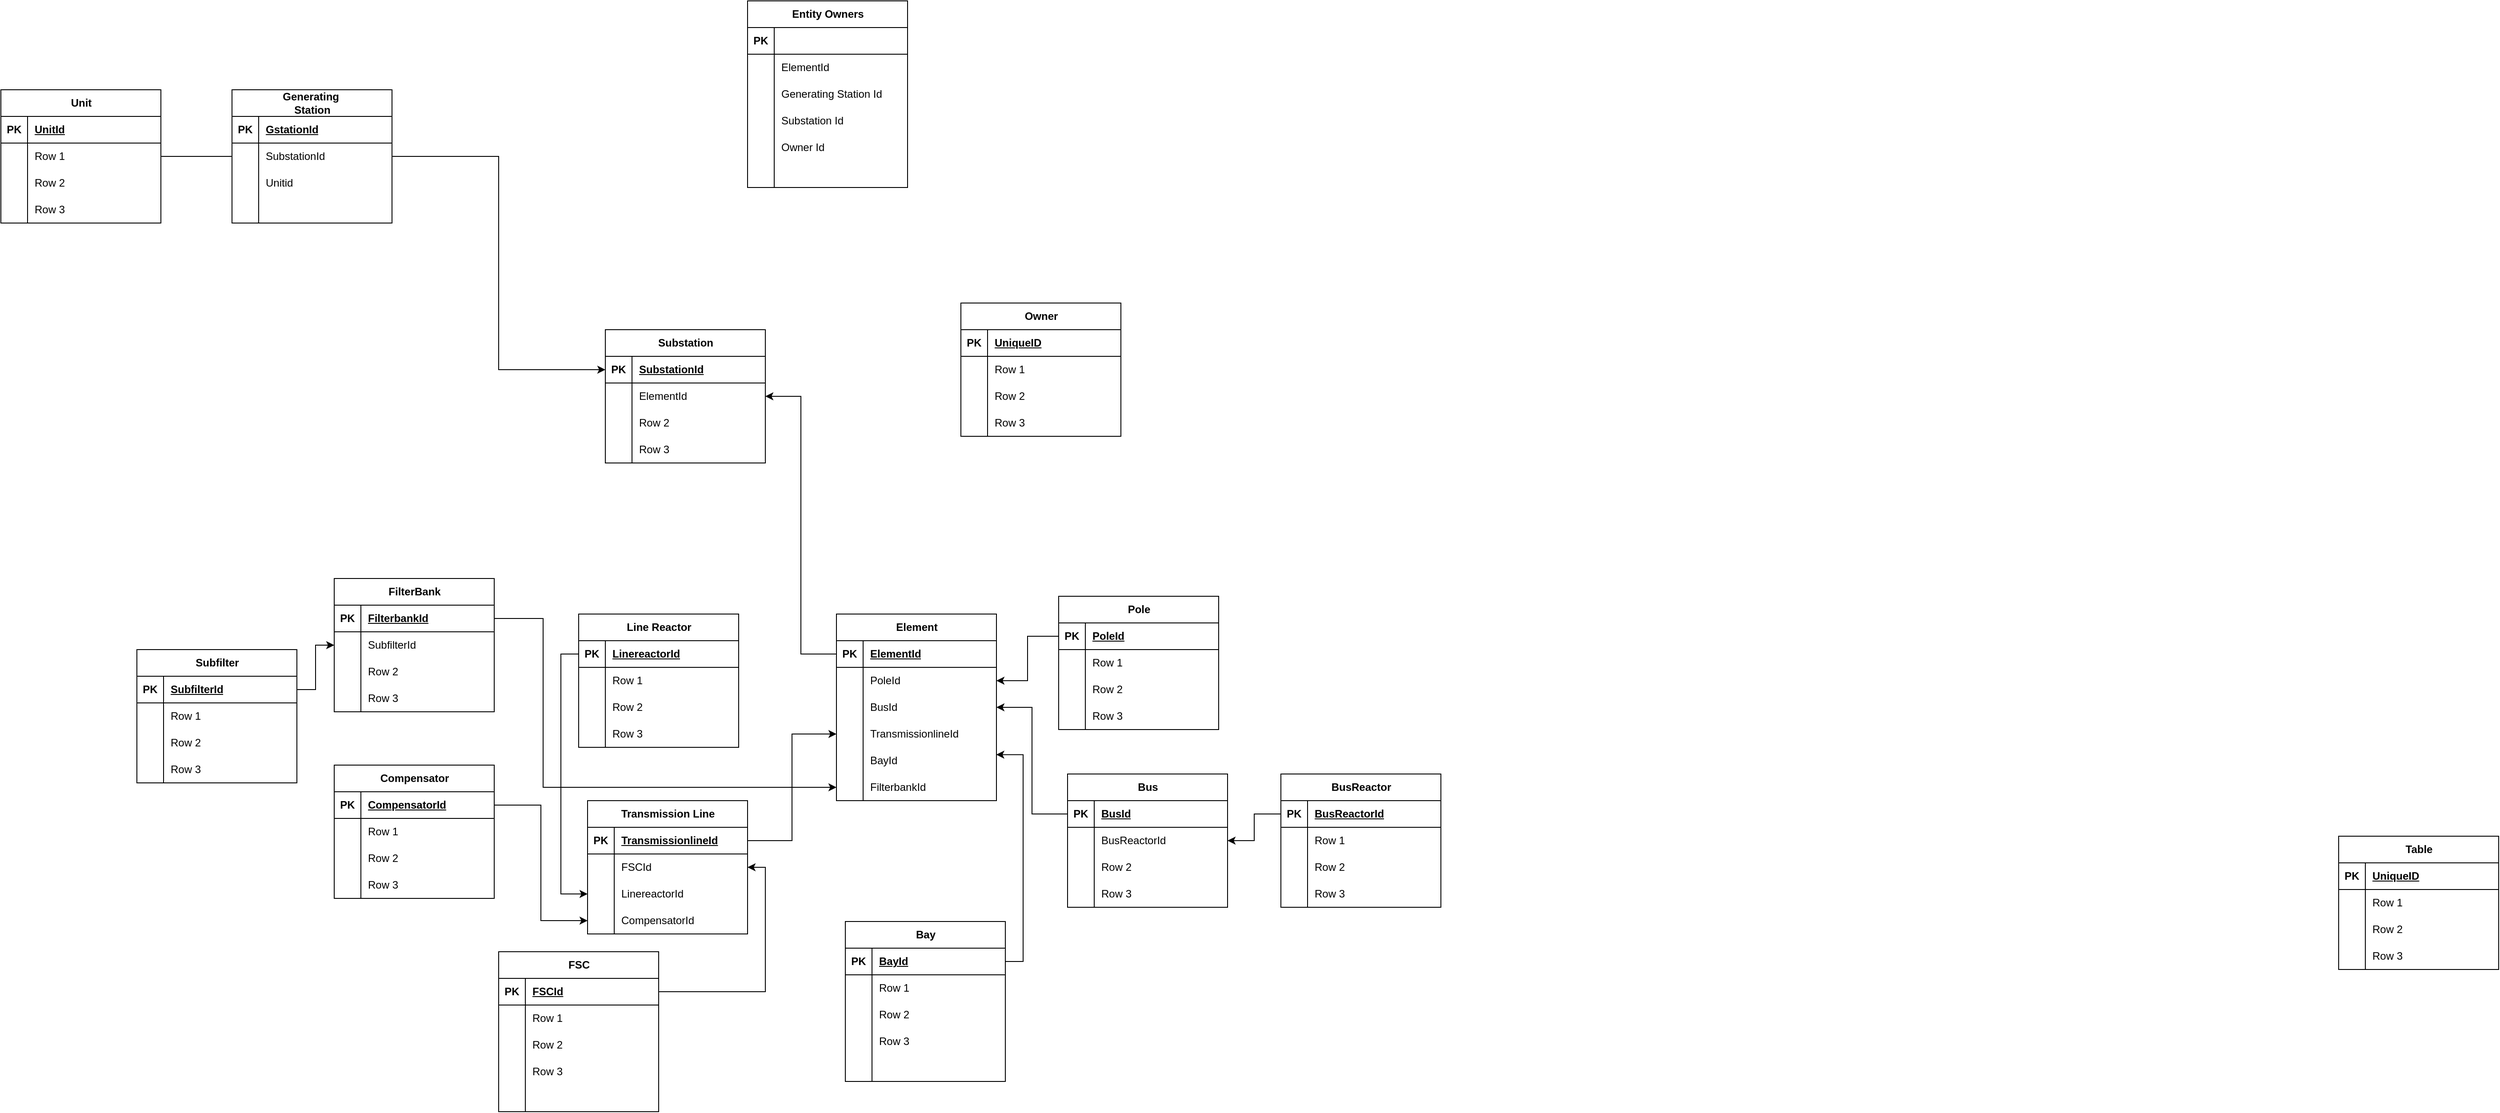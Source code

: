 <mxfile pages="2">
    <diagram id="R2lEEEUBdFMjLlhIrx00" name="Page-1">
        <mxGraphModel dx="1916" dy="1688" grid="1" gridSize="10" guides="1" tooltips="1" connect="1" arrows="1" fold="1" page="1" pageScale="1" pageWidth="850" pageHeight="1100" math="0" shadow="0" extFonts="Permanent Marker^https://fonts.googleapis.com/css?family=Permanent+Marker">
            <root>
                <mxCell id="0"/>
                <mxCell id="1" parent="0"/>
                <mxCell id="QyywlpeFcEwajkWHsQD3-23" value="Generating&amp;nbsp;&lt;br&gt;Station" style="shape=table;startSize=30;container=1;collapsible=1;childLayout=tableLayout;fixedRows=1;rowLines=0;fontStyle=1;align=center;resizeLast=1;html=1;" parent="1" vertex="1">
                    <mxGeometry x="-290" y="-390" width="180" height="150" as="geometry"/>
                </mxCell>
                <mxCell id="QyywlpeFcEwajkWHsQD3-24" value="" style="shape=tableRow;horizontal=0;startSize=0;swimlaneHead=0;swimlaneBody=0;fillColor=none;collapsible=0;dropTarget=0;points=[[0,0.5],[1,0.5]];portConstraint=eastwest;top=0;left=0;right=0;bottom=1;" parent="QyywlpeFcEwajkWHsQD3-23" vertex="1">
                    <mxGeometry y="30" width="180" height="30" as="geometry"/>
                </mxCell>
                <mxCell id="QyywlpeFcEwajkWHsQD3-25" value="PK" style="shape=partialRectangle;connectable=0;fillColor=none;top=0;left=0;bottom=0;right=0;fontStyle=1;overflow=hidden;whiteSpace=wrap;html=1;" parent="QyywlpeFcEwajkWHsQD3-24" vertex="1">
                    <mxGeometry width="30" height="30" as="geometry">
                        <mxRectangle width="30" height="30" as="alternateBounds"/>
                    </mxGeometry>
                </mxCell>
                <mxCell id="QyywlpeFcEwajkWHsQD3-26" value="GstationId" style="shape=partialRectangle;connectable=0;fillColor=none;top=0;left=0;bottom=0;right=0;align=left;spacingLeft=6;fontStyle=5;overflow=hidden;whiteSpace=wrap;html=1;" parent="QyywlpeFcEwajkWHsQD3-24" vertex="1">
                    <mxGeometry x="30" width="150" height="30" as="geometry">
                        <mxRectangle width="150" height="30" as="alternateBounds"/>
                    </mxGeometry>
                </mxCell>
                <mxCell id="QyywlpeFcEwajkWHsQD3-27" value="" style="shape=tableRow;horizontal=0;startSize=0;swimlaneHead=0;swimlaneBody=0;fillColor=none;collapsible=0;dropTarget=0;points=[[0,0.5],[1,0.5]];portConstraint=eastwest;top=0;left=0;right=0;bottom=0;" parent="QyywlpeFcEwajkWHsQD3-23" vertex="1">
                    <mxGeometry y="60" width="180" height="30" as="geometry"/>
                </mxCell>
                <mxCell id="QyywlpeFcEwajkWHsQD3-28" value="" style="shape=partialRectangle;connectable=0;fillColor=none;top=0;left=0;bottom=0;right=0;editable=1;overflow=hidden;whiteSpace=wrap;html=1;" parent="QyywlpeFcEwajkWHsQD3-27" vertex="1">
                    <mxGeometry width="30" height="30" as="geometry">
                        <mxRectangle width="30" height="30" as="alternateBounds"/>
                    </mxGeometry>
                </mxCell>
                <mxCell id="QyywlpeFcEwajkWHsQD3-29" value="SubstationId&amp;nbsp;" style="shape=partialRectangle;connectable=0;fillColor=none;top=0;left=0;bottom=0;right=0;align=left;spacingLeft=6;overflow=hidden;whiteSpace=wrap;html=1;" parent="QyywlpeFcEwajkWHsQD3-27" vertex="1">
                    <mxGeometry x="30" width="150" height="30" as="geometry">
                        <mxRectangle width="150" height="30" as="alternateBounds"/>
                    </mxGeometry>
                </mxCell>
                <mxCell id="QyywlpeFcEwajkWHsQD3-30" value="" style="shape=tableRow;horizontal=0;startSize=0;swimlaneHead=0;swimlaneBody=0;fillColor=none;collapsible=0;dropTarget=0;points=[[0,0.5],[1,0.5]];portConstraint=eastwest;top=0;left=0;right=0;bottom=0;" parent="QyywlpeFcEwajkWHsQD3-23" vertex="1">
                    <mxGeometry y="90" width="180" height="30" as="geometry"/>
                </mxCell>
                <mxCell id="QyywlpeFcEwajkWHsQD3-31" value="" style="shape=partialRectangle;connectable=0;fillColor=none;top=0;left=0;bottom=0;right=0;editable=1;overflow=hidden;whiteSpace=wrap;html=1;" parent="QyywlpeFcEwajkWHsQD3-30" vertex="1">
                    <mxGeometry width="30" height="30" as="geometry">
                        <mxRectangle width="30" height="30" as="alternateBounds"/>
                    </mxGeometry>
                </mxCell>
                <mxCell id="QyywlpeFcEwajkWHsQD3-32" value="Unitid" style="shape=partialRectangle;connectable=0;fillColor=none;top=0;left=0;bottom=0;right=0;align=left;spacingLeft=6;overflow=hidden;whiteSpace=wrap;html=1;" parent="QyywlpeFcEwajkWHsQD3-30" vertex="1">
                    <mxGeometry x="30" width="150" height="30" as="geometry">
                        <mxRectangle width="150" height="30" as="alternateBounds"/>
                    </mxGeometry>
                </mxCell>
                <mxCell id="QyywlpeFcEwajkWHsQD3-33" value="" style="shape=tableRow;horizontal=0;startSize=0;swimlaneHead=0;swimlaneBody=0;fillColor=none;collapsible=0;dropTarget=0;points=[[0,0.5],[1,0.5]];portConstraint=eastwest;top=0;left=0;right=0;bottom=0;" parent="QyywlpeFcEwajkWHsQD3-23" vertex="1">
                    <mxGeometry y="120" width="180" height="30" as="geometry"/>
                </mxCell>
                <mxCell id="QyywlpeFcEwajkWHsQD3-34" value="" style="shape=partialRectangle;connectable=0;fillColor=none;top=0;left=0;bottom=0;right=0;editable=1;overflow=hidden;whiteSpace=wrap;html=1;" parent="QyywlpeFcEwajkWHsQD3-33" vertex="1">
                    <mxGeometry width="30" height="30" as="geometry">
                        <mxRectangle width="30" height="30" as="alternateBounds"/>
                    </mxGeometry>
                </mxCell>
                <mxCell id="QyywlpeFcEwajkWHsQD3-35" value="&lt;br&gt;" style="shape=partialRectangle;connectable=0;fillColor=none;top=0;left=0;bottom=0;right=0;align=left;spacingLeft=6;overflow=hidden;whiteSpace=wrap;html=1;" parent="QyywlpeFcEwajkWHsQD3-33" vertex="1">
                    <mxGeometry x="30" width="150" height="30" as="geometry">
                        <mxRectangle width="150" height="30" as="alternateBounds"/>
                    </mxGeometry>
                </mxCell>
                <mxCell id="QyywlpeFcEwajkWHsQD3-36" value="Substation" style="shape=table;startSize=30;container=1;collapsible=1;childLayout=tableLayout;fixedRows=1;rowLines=0;fontStyle=1;align=center;resizeLast=1;html=1;" parent="1" vertex="1">
                    <mxGeometry x="130" y="-120" width="180" height="150" as="geometry"/>
                </mxCell>
                <mxCell id="QyywlpeFcEwajkWHsQD3-37" value="" style="shape=tableRow;horizontal=0;startSize=0;swimlaneHead=0;swimlaneBody=0;fillColor=none;collapsible=0;dropTarget=0;points=[[0,0.5],[1,0.5]];portConstraint=eastwest;top=0;left=0;right=0;bottom=1;" parent="QyywlpeFcEwajkWHsQD3-36" vertex="1">
                    <mxGeometry y="30" width="180" height="30" as="geometry"/>
                </mxCell>
                <mxCell id="QyywlpeFcEwajkWHsQD3-38" value="PK" style="shape=partialRectangle;connectable=0;fillColor=none;top=0;left=0;bottom=0;right=0;fontStyle=1;overflow=hidden;whiteSpace=wrap;html=1;" parent="QyywlpeFcEwajkWHsQD3-37" vertex="1">
                    <mxGeometry width="30" height="30" as="geometry">
                        <mxRectangle width="30" height="30" as="alternateBounds"/>
                    </mxGeometry>
                </mxCell>
                <mxCell id="QyywlpeFcEwajkWHsQD3-39" value="SubstationId" style="shape=partialRectangle;connectable=0;fillColor=none;top=0;left=0;bottom=0;right=0;align=left;spacingLeft=6;fontStyle=5;overflow=hidden;whiteSpace=wrap;html=1;" parent="QyywlpeFcEwajkWHsQD3-37" vertex="1">
                    <mxGeometry x="30" width="150" height="30" as="geometry">
                        <mxRectangle width="150" height="30" as="alternateBounds"/>
                    </mxGeometry>
                </mxCell>
                <mxCell id="QyywlpeFcEwajkWHsQD3-40" value="" style="shape=tableRow;horizontal=0;startSize=0;swimlaneHead=0;swimlaneBody=0;fillColor=none;collapsible=0;dropTarget=0;points=[[0,0.5],[1,0.5]];portConstraint=eastwest;top=0;left=0;right=0;bottom=0;" parent="QyywlpeFcEwajkWHsQD3-36" vertex="1">
                    <mxGeometry y="60" width="180" height="30" as="geometry"/>
                </mxCell>
                <mxCell id="QyywlpeFcEwajkWHsQD3-41" value="" style="shape=partialRectangle;connectable=0;fillColor=none;top=0;left=0;bottom=0;right=0;editable=1;overflow=hidden;whiteSpace=wrap;html=1;" parent="QyywlpeFcEwajkWHsQD3-40" vertex="1">
                    <mxGeometry width="30" height="30" as="geometry">
                        <mxRectangle width="30" height="30" as="alternateBounds"/>
                    </mxGeometry>
                </mxCell>
                <mxCell id="QyywlpeFcEwajkWHsQD3-42" value="ElementId" style="shape=partialRectangle;connectable=0;fillColor=none;top=0;left=0;bottom=0;right=0;align=left;spacingLeft=6;overflow=hidden;whiteSpace=wrap;html=1;" parent="QyywlpeFcEwajkWHsQD3-40" vertex="1">
                    <mxGeometry x="30" width="150" height="30" as="geometry">
                        <mxRectangle width="150" height="30" as="alternateBounds"/>
                    </mxGeometry>
                </mxCell>
                <mxCell id="QyywlpeFcEwajkWHsQD3-43" value="" style="shape=tableRow;horizontal=0;startSize=0;swimlaneHead=0;swimlaneBody=0;fillColor=none;collapsible=0;dropTarget=0;points=[[0,0.5],[1,0.5]];portConstraint=eastwest;top=0;left=0;right=0;bottom=0;" parent="QyywlpeFcEwajkWHsQD3-36" vertex="1">
                    <mxGeometry y="90" width="180" height="30" as="geometry"/>
                </mxCell>
                <mxCell id="QyywlpeFcEwajkWHsQD3-44" value="" style="shape=partialRectangle;connectable=0;fillColor=none;top=0;left=0;bottom=0;right=0;editable=1;overflow=hidden;whiteSpace=wrap;html=1;" parent="QyywlpeFcEwajkWHsQD3-43" vertex="1">
                    <mxGeometry width="30" height="30" as="geometry">
                        <mxRectangle width="30" height="30" as="alternateBounds"/>
                    </mxGeometry>
                </mxCell>
                <mxCell id="QyywlpeFcEwajkWHsQD3-45" value="Row 2" style="shape=partialRectangle;connectable=0;fillColor=none;top=0;left=0;bottom=0;right=0;align=left;spacingLeft=6;overflow=hidden;whiteSpace=wrap;html=1;" parent="QyywlpeFcEwajkWHsQD3-43" vertex="1">
                    <mxGeometry x="30" width="150" height="30" as="geometry">
                        <mxRectangle width="150" height="30" as="alternateBounds"/>
                    </mxGeometry>
                </mxCell>
                <mxCell id="QyywlpeFcEwajkWHsQD3-46" value="" style="shape=tableRow;horizontal=0;startSize=0;swimlaneHead=0;swimlaneBody=0;fillColor=none;collapsible=0;dropTarget=0;points=[[0,0.5],[1,0.5]];portConstraint=eastwest;top=0;left=0;right=0;bottom=0;" parent="QyywlpeFcEwajkWHsQD3-36" vertex="1">
                    <mxGeometry y="120" width="180" height="30" as="geometry"/>
                </mxCell>
                <mxCell id="QyywlpeFcEwajkWHsQD3-47" value="" style="shape=partialRectangle;connectable=0;fillColor=none;top=0;left=0;bottom=0;right=0;editable=1;overflow=hidden;whiteSpace=wrap;html=1;" parent="QyywlpeFcEwajkWHsQD3-46" vertex="1">
                    <mxGeometry width="30" height="30" as="geometry">
                        <mxRectangle width="30" height="30" as="alternateBounds"/>
                    </mxGeometry>
                </mxCell>
                <mxCell id="QyywlpeFcEwajkWHsQD3-48" value="Row 3" style="shape=partialRectangle;connectable=0;fillColor=none;top=0;left=0;bottom=0;right=0;align=left;spacingLeft=6;overflow=hidden;whiteSpace=wrap;html=1;" parent="QyywlpeFcEwajkWHsQD3-46" vertex="1">
                    <mxGeometry x="30" width="150" height="30" as="geometry">
                        <mxRectangle width="150" height="30" as="alternateBounds"/>
                    </mxGeometry>
                </mxCell>
                <mxCell id="QyywlpeFcEwajkWHsQD3-49" value="Unit" style="shape=table;startSize=30;container=1;collapsible=1;childLayout=tableLayout;fixedRows=1;rowLines=0;fontStyle=1;align=center;resizeLast=1;html=1;" parent="1" vertex="1">
                    <mxGeometry x="-550" y="-390" width="180" height="150" as="geometry">
                        <mxRectangle x="-550" y="-390" width="60" height="30" as="alternateBounds"/>
                    </mxGeometry>
                </mxCell>
                <mxCell id="QyywlpeFcEwajkWHsQD3-50" value="" style="shape=tableRow;horizontal=0;startSize=0;swimlaneHead=0;swimlaneBody=0;fillColor=none;collapsible=0;dropTarget=0;points=[[0,0.5],[1,0.5]];portConstraint=eastwest;top=0;left=0;right=0;bottom=1;" parent="QyywlpeFcEwajkWHsQD3-49" vertex="1">
                    <mxGeometry y="30" width="180" height="30" as="geometry"/>
                </mxCell>
                <mxCell id="QyywlpeFcEwajkWHsQD3-51" value="PK" style="shape=partialRectangle;connectable=0;fillColor=none;top=0;left=0;bottom=0;right=0;fontStyle=1;overflow=hidden;whiteSpace=wrap;html=1;" parent="QyywlpeFcEwajkWHsQD3-50" vertex="1">
                    <mxGeometry width="30" height="30" as="geometry">
                        <mxRectangle width="30" height="30" as="alternateBounds"/>
                    </mxGeometry>
                </mxCell>
                <mxCell id="QyywlpeFcEwajkWHsQD3-52" value="UnitId" style="shape=partialRectangle;connectable=0;fillColor=none;top=0;left=0;bottom=0;right=0;align=left;spacingLeft=6;fontStyle=5;overflow=hidden;whiteSpace=wrap;html=1;" parent="QyywlpeFcEwajkWHsQD3-50" vertex="1">
                    <mxGeometry x="30" width="150" height="30" as="geometry">
                        <mxRectangle width="150" height="30" as="alternateBounds"/>
                    </mxGeometry>
                </mxCell>
                <mxCell id="QyywlpeFcEwajkWHsQD3-53" value="" style="shape=tableRow;horizontal=0;startSize=0;swimlaneHead=0;swimlaneBody=0;fillColor=none;collapsible=0;dropTarget=0;points=[[0,0.5],[1,0.5]];portConstraint=eastwest;top=0;left=0;right=0;bottom=0;" parent="QyywlpeFcEwajkWHsQD3-49" vertex="1">
                    <mxGeometry y="60" width="180" height="30" as="geometry"/>
                </mxCell>
                <mxCell id="QyywlpeFcEwajkWHsQD3-54" value="" style="shape=partialRectangle;connectable=0;fillColor=none;top=0;left=0;bottom=0;right=0;editable=1;overflow=hidden;whiteSpace=wrap;html=1;" parent="QyywlpeFcEwajkWHsQD3-53" vertex="1">
                    <mxGeometry width="30" height="30" as="geometry">
                        <mxRectangle width="30" height="30" as="alternateBounds"/>
                    </mxGeometry>
                </mxCell>
                <mxCell id="QyywlpeFcEwajkWHsQD3-55" value="Row 1" style="shape=partialRectangle;connectable=0;fillColor=none;top=0;left=0;bottom=0;right=0;align=left;spacingLeft=6;overflow=hidden;whiteSpace=wrap;html=1;" parent="QyywlpeFcEwajkWHsQD3-53" vertex="1">
                    <mxGeometry x="30" width="150" height="30" as="geometry">
                        <mxRectangle width="150" height="30" as="alternateBounds"/>
                    </mxGeometry>
                </mxCell>
                <mxCell id="QyywlpeFcEwajkWHsQD3-56" value="" style="shape=tableRow;horizontal=0;startSize=0;swimlaneHead=0;swimlaneBody=0;fillColor=none;collapsible=0;dropTarget=0;points=[[0,0.5],[1,0.5]];portConstraint=eastwest;top=0;left=0;right=0;bottom=0;" parent="QyywlpeFcEwajkWHsQD3-49" vertex="1">
                    <mxGeometry y="90" width="180" height="30" as="geometry"/>
                </mxCell>
                <mxCell id="QyywlpeFcEwajkWHsQD3-57" value="" style="shape=partialRectangle;connectable=0;fillColor=none;top=0;left=0;bottom=0;right=0;editable=1;overflow=hidden;whiteSpace=wrap;html=1;" parent="QyywlpeFcEwajkWHsQD3-56" vertex="1">
                    <mxGeometry width="30" height="30" as="geometry">
                        <mxRectangle width="30" height="30" as="alternateBounds"/>
                    </mxGeometry>
                </mxCell>
                <mxCell id="QyywlpeFcEwajkWHsQD3-58" value="Row 2" style="shape=partialRectangle;connectable=0;fillColor=none;top=0;left=0;bottom=0;right=0;align=left;spacingLeft=6;overflow=hidden;whiteSpace=wrap;html=1;" parent="QyywlpeFcEwajkWHsQD3-56" vertex="1">
                    <mxGeometry x="30" width="150" height="30" as="geometry">
                        <mxRectangle width="150" height="30" as="alternateBounds"/>
                    </mxGeometry>
                </mxCell>
                <mxCell id="QyywlpeFcEwajkWHsQD3-59" value="" style="shape=tableRow;horizontal=0;startSize=0;swimlaneHead=0;swimlaneBody=0;fillColor=none;collapsible=0;dropTarget=0;points=[[0,0.5],[1,0.5]];portConstraint=eastwest;top=0;left=0;right=0;bottom=0;" parent="QyywlpeFcEwajkWHsQD3-49" vertex="1">
                    <mxGeometry y="120" width="180" height="30" as="geometry"/>
                </mxCell>
                <mxCell id="QyywlpeFcEwajkWHsQD3-60" value="" style="shape=partialRectangle;connectable=0;fillColor=none;top=0;left=0;bottom=0;right=0;editable=1;overflow=hidden;whiteSpace=wrap;html=1;" parent="QyywlpeFcEwajkWHsQD3-59" vertex="1">
                    <mxGeometry width="30" height="30" as="geometry">
                        <mxRectangle width="30" height="30" as="alternateBounds"/>
                    </mxGeometry>
                </mxCell>
                <mxCell id="QyywlpeFcEwajkWHsQD3-61" value="Row 3" style="shape=partialRectangle;connectable=0;fillColor=none;top=0;left=0;bottom=0;right=0;align=left;spacingLeft=6;overflow=hidden;whiteSpace=wrap;html=1;" parent="QyywlpeFcEwajkWHsQD3-59" vertex="1">
                    <mxGeometry x="30" width="150" height="30" as="geometry">
                        <mxRectangle width="150" height="30" as="alternateBounds"/>
                    </mxGeometry>
                </mxCell>
                <mxCell id="QyywlpeFcEwajkWHsQD3-62" value="Table" style="shape=table;startSize=30;container=1;collapsible=1;childLayout=tableLayout;fixedRows=1;rowLines=0;fontStyle=1;align=center;resizeLast=1;html=1;" parent="1" vertex="1">
                    <mxGeometry x="2080" y="450" width="180" height="150" as="geometry"/>
                </mxCell>
                <mxCell id="QyywlpeFcEwajkWHsQD3-63" value="" style="shape=tableRow;horizontal=0;startSize=0;swimlaneHead=0;swimlaneBody=0;fillColor=none;collapsible=0;dropTarget=0;points=[[0,0.5],[1,0.5]];portConstraint=eastwest;top=0;left=0;right=0;bottom=1;" parent="QyywlpeFcEwajkWHsQD3-62" vertex="1">
                    <mxGeometry y="30" width="180" height="30" as="geometry"/>
                </mxCell>
                <mxCell id="QyywlpeFcEwajkWHsQD3-64" value="PK" style="shape=partialRectangle;connectable=0;fillColor=none;top=0;left=0;bottom=0;right=0;fontStyle=1;overflow=hidden;whiteSpace=wrap;html=1;" parent="QyywlpeFcEwajkWHsQD3-63" vertex="1">
                    <mxGeometry width="30" height="30" as="geometry">
                        <mxRectangle width="30" height="30" as="alternateBounds"/>
                    </mxGeometry>
                </mxCell>
                <mxCell id="QyywlpeFcEwajkWHsQD3-65" value="UniqueID" style="shape=partialRectangle;connectable=0;fillColor=none;top=0;left=0;bottom=0;right=0;align=left;spacingLeft=6;fontStyle=5;overflow=hidden;whiteSpace=wrap;html=1;" parent="QyywlpeFcEwajkWHsQD3-63" vertex="1">
                    <mxGeometry x="30" width="150" height="30" as="geometry">
                        <mxRectangle width="150" height="30" as="alternateBounds"/>
                    </mxGeometry>
                </mxCell>
                <mxCell id="QyywlpeFcEwajkWHsQD3-66" value="" style="shape=tableRow;horizontal=0;startSize=0;swimlaneHead=0;swimlaneBody=0;fillColor=none;collapsible=0;dropTarget=0;points=[[0,0.5],[1,0.5]];portConstraint=eastwest;top=0;left=0;right=0;bottom=0;" parent="QyywlpeFcEwajkWHsQD3-62" vertex="1">
                    <mxGeometry y="60" width="180" height="30" as="geometry"/>
                </mxCell>
                <mxCell id="QyywlpeFcEwajkWHsQD3-67" value="" style="shape=partialRectangle;connectable=0;fillColor=none;top=0;left=0;bottom=0;right=0;editable=1;overflow=hidden;whiteSpace=wrap;html=1;" parent="QyywlpeFcEwajkWHsQD3-66" vertex="1">
                    <mxGeometry width="30" height="30" as="geometry">
                        <mxRectangle width="30" height="30" as="alternateBounds"/>
                    </mxGeometry>
                </mxCell>
                <mxCell id="QyywlpeFcEwajkWHsQD3-68" value="Row 1" style="shape=partialRectangle;connectable=0;fillColor=none;top=0;left=0;bottom=0;right=0;align=left;spacingLeft=6;overflow=hidden;whiteSpace=wrap;html=1;" parent="QyywlpeFcEwajkWHsQD3-66" vertex="1">
                    <mxGeometry x="30" width="150" height="30" as="geometry">
                        <mxRectangle width="150" height="30" as="alternateBounds"/>
                    </mxGeometry>
                </mxCell>
                <mxCell id="QyywlpeFcEwajkWHsQD3-69" value="" style="shape=tableRow;horizontal=0;startSize=0;swimlaneHead=0;swimlaneBody=0;fillColor=none;collapsible=0;dropTarget=0;points=[[0,0.5],[1,0.5]];portConstraint=eastwest;top=0;left=0;right=0;bottom=0;" parent="QyywlpeFcEwajkWHsQD3-62" vertex="1">
                    <mxGeometry y="90" width="180" height="30" as="geometry"/>
                </mxCell>
                <mxCell id="QyywlpeFcEwajkWHsQD3-70" value="" style="shape=partialRectangle;connectable=0;fillColor=none;top=0;left=0;bottom=0;right=0;editable=1;overflow=hidden;whiteSpace=wrap;html=1;" parent="QyywlpeFcEwajkWHsQD3-69" vertex="1">
                    <mxGeometry width="30" height="30" as="geometry">
                        <mxRectangle width="30" height="30" as="alternateBounds"/>
                    </mxGeometry>
                </mxCell>
                <mxCell id="QyywlpeFcEwajkWHsQD3-71" value="Row 2" style="shape=partialRectangle;connectable=0;fillColor=none;top=0;left=0;bottom=0;right=0;align=left;spacingLeft=6;overflow=hidden;whiteSpace=wrap;html=1;" parent="QyywlpeFcEwajkWHsQD3-69" vertex="1">
                    <mxGeometry x="30" width="150" height="30" as="geometry">
                        <mxRectangle width="150" height="30" as="alternateBounds"/>
                    </mxGeometry>
                </mxCell>
                <mxCell id="QyywlpeFcEwajkWHsQD3-72" value="" style="shape=tableRow;horizontal=0;startSize=0;swimlaneHead=0;swimlaneBody=0;fillColor=none;collapsible=0;dropTarget=0;points=[[0,0.5],[1,0.5]];portConstraint=eastwest;top=0;left=0;right=0;bottom=0;" parent="QyywlpeFcEwajkWHsQD3-62" vertex="1">
                    <mxGeometry y="120" width="180" height="30" as="geometry"/>
                </mxCell>
                <mxCell id="QyywlpeFcEwajkWHsQD3-73" value="" style="shape=partialRectangle;connectable=0;fillColor=none;top=0;left=0;bottom=0;right=0;editable=1;overflow=hidden;whiteSpace=wrap;html=1;" parent="QyywlpeFcEwajkWHsQD3-72" vertex="1">
                    <mxGeometry width="30" height="30" as="geometry">
                        <mxRectangle width="30" height="30" as="alternateBounds"/>
                    </mxGeometry>
                </mxCell>
                <mxCell id="QyywlpeFcEwajkWHsQD3-74" value="Row 3" style="shape=partialRectangle;connectable=0;fillColor=none;top=0;left=0;bottom=0;right=0;align=left;spacingLeft=6;overflow=hidden;whiteSpace=wrap;html=1;" parent="QyywlpeFcEwajkWHsQD3-72" vertex="1">
                    <mxGeometry x="30" width="150" height="30" as="geometry">
                        <mxRectangle width="150" height="30" as="alternateBounds"/>
                    </mxGeometry>
                </mxCell>
                <mxCell id="QyywlpeFcEwajkWHsQD3-75" value="Pole" style="shape=table;startSize=30;container=1;collapsible=1;childLayout=tableLayout;fixedRows=1;rowLines=0;fontStyle=1;align=center;resizeLast=1;html=1;" parent="1" vertex="1">
                    <mxGeometry x="640" y="180" width="180" height="150" as="geometry"/>
                </mxCell>
                <mxCell id="QyywlpeFcEwajkWHsQD3-76" value="" style="shape=tableRow;horizontal=0;startSize=0;swimlaneHead=0;swimlaneBody=0;fillColor=none;collapsible=0;dropTarget=0;points=[[0,0.5],[1,0.5]];portConstraint=eastwest;top=0;left=0;right=0;bottom=1;" parent="QyywlpeFcEwajkWHsQD3-75" vertex="1">
                    <mxGeometry y="30" width="180" height="30" as="geometry"/>
                </mxCell>
                <mxCell id="QyywlpeFcEwajkWHsQD3-77" value="PK" style="shape=partialRectangle;connectable=0;fillColor=none;top=0;left=0;bottom=0;right=0;fontStyle=1;overflow=hidden;whiteSpace=wrap;html=1;" parent="QyywlpeFcEwajkWHsQD3-76" vertex="1">
                    <mxGeometry width="30" height="30" as="geometry">
                        <mxRectangle width="30" height="30" as="alternateBounds"/>
                    </mxGeometry>
                </mxCell>
                <mxCell id="QyywlpeFcEwajkWHsQD3-78" value="PoleId" style="shape=partialRectangle;connectable=0;fillColor=none;top=0;left=0;bottom=0;right=0;align=left;spacingLeft=6;fontStyle=5;overflow=hidden;whiteSpace=wrap;html=1;" parent="QyywlpeFcEwajkWHsQD3-76" vertex="1">
                    <mxGeometry x="30" width="150" height="30" as="geometry">
                        <mxRectangle width="150" height="30" as="alternateBounds"/>
                    </mxGeometry>
                </mxCell>
                <mxCell id="QyywlpeFcEwajkWHsQD3-79" value="" style="shape=tableRow;horizontal=0;startSize=0;swimlaneHead=0;swimlaneBody=0;fillColor=none;collapsible=0;dropTarget=0;points=[[0,0.5],[1,0.5]];portConstraint=eastwest;top=0;left=0;right=0;bottom=0;" parent="QyywlpeFcEwajkWHsQD3-75" vertex="1">
                    <mxGeometry y="60" width="180" height="30" as="geometry"/>
                </mxCell>
                <mxCell id="QyywlpeFcEwajkWHsQD3-80" value="" style="shape=partialRectangle;connectable=0;fillColor=none;top=0;left=0;bottom=0;right=0;editable=1;overflow=hidden;whiteSpace=wrap;html=1;" parent="QyywlpeFcEwajkWHsQD3-79" vertex="1">
                    <mxGeometry width="30" height="30" as="geometry">
                        <mxRectangle width="30" height="30" as="alternateBounds"/>
                    </mxGeometry>
                </mxCell>
                <mxCell id="QyywlpeFcEwajkWHsQD3-81" value="Row 1" style="shape=partialRectangle;connectable=0;fillColor=none;top=0;left=0;bottom=0;right=0;align=left;spacingLeft=6;overflow=hidden;whiteSpace=wrap;html=1;" parent="QyywlpeFcEwajkWHsQD3-79" vertex="1">
                    <mxGeometry x="30" width="150" height="30" as="geometry">
                        <mxRectangle width="150" height="30" as="alternateBounds"/>
                    </mxGeometry>
                </mxCell>
                <mxCell id="QyywlpeFcEwajkWHsQD3-82" value="" style="shape=tableRow;horizontal=0;startSize=0;swimlaneHead=0;swimlaneBody=0;fillColor=none;collapsible=0;dropTarget=0;points=[[0,0.5],[1,0.5]];portConstraint=eastwest;top=0;left=0;right=0;bottom=0;" parent="QyywlpeFcEwajkWHsQD3-75" vertex="1">
                    <mxGeometry y="90" width="180" height="30" as="geometry"/>
                </mxCell>
                <mxCell id="QyywlpeFcEwajkWHsQD3-83" value="" style="shape=partialRectangle;connectable=0;fillColor=none;top=0;left=0;bottom=0;right=0;editable=1;overflow=hidden;whiteSpace=wrap;html=1;" parent="QyywlpeFcEwajkWHsQD3-82" vertex="1">
                    <mxGeometry width="30" height="30" as="geometry">
                        <mxRectangle width="30" height="30" as="alternateBounds"/>
                    </mxGeometry>
                </mxCell>
                <mxCell id="QyywlpeFcEwajkWHsQD3-84" value="Row 2" style="shape=partialRectangle;connectable=0;fillColor=none;top=0;left=0;bottom=0;right=0;align=left;spacingLeft=6;overflow=hidden;whiteSpace=wrap;html=1;" parent="QyywlpeFcEwajkWHsQD3-82" vertex="1">
                    <mxGeometry x="30" width="150" height="30" as="geometry">
                        <mxRectangle width="150" height="30" as="alternateBounds"/>
                    </mxGeometry>
                </mxCell>
                <mxCell id="QyywlpeFcEwajkWHsQD3-85" value="" style="shape=tableRow;horizontal=0;startSize=0;swimlaneHead=0;swimlaneBody=0;fillColor=none;collapsible=0;dropTarget=0;points=[[0,0.5],[1,0.5]];portConstraint=eastwest;top=0;left=0;right=0;bottom=0;" parent="QyywlpeFcEwajkWHsQD3-75" vertex="1">
                    <mxGeometry y="120" width="180" height="30" as="geometry"/>
                </mxCell>
                <mxCell id="QyywlpeFcEwajkWHsQD3-86" value="" style="shape=partialRectangle;connectable=0;fillColor=none;top=0;left=0;bottom=0;right=0;editable=1;overflow=hidden;whiteSpace=wrap;html=1;" parent="QyywlpeFcEwajkWHsQD3-85" vertex="1">
                    <mxGeometry width="30" height="30" as="geometry">
                        <mxRectangle width="30" height="30" as="alternateBounds"/>
                    </mxGeometry>
                </mxCell>
                <mxCell id="QyywlpeFcEwajkWHsQD3-87" value="Row 3" style="shape=partialRectangle;connectable=0;fillColor=none;top=0;left=0;bottom=0;right=0;align=left;spacingLeft=6;overflow=hidden;whiteSpace=wrap;html=1;" parent="QyywlpeFcEwajkWHsQD3-85" vertex="1">
                    <mxGeometry x="30" width="150" height="30" as="geometry">
                        <mxRectangle width="150" height="30" as="alternateBounds"/>
                    </mxGeometry>
                </mxCell>
                <mxCell id="QyywlpeFcEwajkWHsQD3-88" value="Element" style="shape=table;startSize=30;container=1;collapsible=1;childLayout=tableLayout;fixedRows=1;rowLines=0;fontStyle=1;align=center;resizeLast=1;html=1;points=[[0,0,0,0,0],[0,0.25,0,0,0],[0,0.5,0,0,0],[0,0.75,0,0,0],[0,1,0,0,0],[0.25,0,0,0,0],[0.25,1,0,0,0],[0.5,0,0,0,0],[0.5,1,0,0,0],[0.75,0,0,0,0],[0.75,1,0,0,0],[1,0,0,0,0],[1,0.25,0,0,0],[1,0.5,0,0,0],[1,0.75,0,0,0],[1,1,0,0,0]];" parent="1" vertex="1">
                    <mxGeometry x="390" y="200" width="180" height="210" as="geometry">
                        <mxRectangle x="390" y="200" width="90" height="30" as="alternateBounds"/>
                    </mxGeometry>
                </mxCell>
                <mxCell id="QyywlpeFcEwajkWHsQD3-89" value="" style="shape=tableRow;horizontal=0;startSize=0;swimlaneHead=0;swimlaneBody=0;fillColor=none;collapsible=0;dropTarget=0;points=[[0,0.5],[1,0.5]];portConstraint=eastwest;top=0;left=0;right=0;bottom=1;" parent="QyywlpeFcEwajkWHsQD3-88" vertex="1">
                    <mxGeometry y="30" width="180" height="30" as="geometry"/>
                </mxCell>
                <mxCell id="QyywlpeFcEwajkWHsQD3-90" value="PK" style="shape=partialRectangle;connectable=0;fillColor=none;top=0;left=0;bottom=0;right=0;fontStyle=1;overflow=hidden;whiteSpace=wrap;html=1;" parent="QyywlpeFcEwajkWHsQD3-89" vertex="1">
                    <mxGeometry width="30" height="30" as="geometry">
                        <mxRectangle width="30" height="30" as="alternateBounds"/>
                    </mxGeometry>
                </mxCell>
                <mxCell id="QyywlpeFcEwajkWHsQD3-91" value="ElementId" style="shape=partialRectangle;connectable=0;fillColor=none;top=0;left=0;bottom=0;right=0;align=left;spacingLeft=6;fontStyle=5;overflow=hidden;whiteSpace=wrap;html=1;" parent="QyywlpeFcEwajkWHsQD3-89" vertex="1">
                    <mxGeometry x="30" width="150" height="30" as="geometry">
                        <mxRectangle width="150" height="30" as="alternateBounds"/>
                    </mxGeometry>
                </mxCell>
                <mxCell id="QyywlpeFcEwajkWHsQD3-92" value="" style="shape=tableRow;horizontal=0;startSize=0;swimlaneHead=0;swimlaneBody=0;fillColor=none;collapsible=0;dropTarget=0;points=[[0,0.5],[1,0.5]];portConstraint=eastwest;top=0;left=0;right=0;bottom=0;" parent="QyywlpeFcEwajkWHsQD3-88" vertex="1">
                    <mxGeometry y="60" width="180" height="30" as="geometry"/>
                </mxCell>
                <mxCell id="QyywlpeFcEwajkWHsQD3-93" value="" style="shape=partialRectangle;connectable=0;fillColor=none;top=0;left=0;bottom=0;right=0;editable=1;overflow=hidden;whiteSpace=wrap;html=1;" parent="QyywlpeFcEwajkWHsQD3-92" vertex="1">
                    <mxGeometry width="30" height="30" as="geometry">
                        <mxRectangle width="30" height="30" as="alternateBounds"/>
                    </mxGeometry>
                </mxCell>
                <mxCell id="QyywlpeFcEwajkWHsQD3-94" value="PoleId" style="shape=partialRectangle;connectable=0;fillColor=none;top=0;left=0;bottom=0;right=0;align=left;spacingLeft=6;overflow=hidden;whiteSpace=wrap;html=1;" parent="QyywlpeFcEwajkWHsQD3-92" vertex="1">
                    <mxGeometry x="30" width="150" height="30" as="geometry">
                        <mxRectangle width="150" height="30" as="alternateBounds"/>
                    </mxGeometry>
                </mxCell>
                <mxCell id="QyywlpeFcEwajkWHsQD3-95" value="" style="shape=tableRow;horizontal=0;startSize=0;swimlaneHead=0;swimlaneBody=0;fillColor=none;collapsible=0;dropTarget=0;points=[[0,0.5],[1,0.5]];portConstraint=eastwest;top=0;left=0;right=0;bottom=0;" parent="QyywlpeFcEwajkWHsQD3-88" vertex="1">
                    <mxGeometry y="90" width="180" height="30" as="geometry"/>
                </mxCell>
                <mxCell id="QyywlpeFcEwajkWHsQD3-96" value="" style="shape=partialRectangle;connectable=0;fillColor=none;top=0;left=0;bottom=0;right=0;editable=1;overflow=hidden;whiteSpace=wrap;html=1;" parent="QyywlpeFcEwajkWHsQD3-95" vertex="1">
                    <mxGeometry width="30" height="30" as="geometry">
                        <mxRectangle width="30" height="30" as="alternateBounds"/>
                    </mxGeometry>
                </mxCell>
                <mxCell id="QyywlpeFcEwajkWHsQD3-97" value="BusId" style="shape=partialRectangle;connectable=0;fillColor=none;top=0;left=0;bottom=0;right=0;align=left;spacingLeft=6;overflow=hidden;whiteSpace=wrap;html=1;" parent="QyywlpeFcEwajkWHsQD3-95" vertex="1">
                    <mxGeometry x="30" width="150" height="30" as="geometry">
                        <mxRectangle width="150" height="30" as="alternateBounds"/>
                    </mxGeometry>
                </mxCell>
                <mxCell id="QyywlpeFcEwajkWHsQD3-98" value="" style="shape=tableRow;horizontal=0;startSize=0;swimlaneHead=0;swimlaneBody=0;fillColor=none;collapsible=0;dropTarget=0;points=[[0,0.5],[1,0.5]];portConstraint=eastwest;top=0;left=0;right=0;bottom=0;" parent="QyywlpeFcEwajkWHsQD3-88" vertex="1">
                    <mxGeometry y="120" width="180" height="30" as="geometry"/>
                </mxCell>
                <mxCell id="QyywlpeFcEwajkWHsQD3-99" value="" style="shape=partialRectangle;connectable=0;fillColor=none;top=0;left=0;bottom=0;right=0;editable=1;overflow=hidden;whiteSpace=wrap;html=1;" parent="QyywlpeFcEwajkWHsQD3-98" vertex="1">
                    <mxGeometry width="30" height="30" as="geometry">
                        <mxRectangle width="30" height="30" as="alternateBounds"/>
                    </mxGeometry>
                </mxCell>
                <mxCell id="QyywlpeFcEwajkWHsQD3-100" value="TransmissionlineId" style="shape=partialRectangle;connectable=0;fillColor=none;top=0;left=0;bottom=0;right=0;align=left;spacingLeft=6;overflow=hidden;whiteSpace=wrap;html=1;" parent="QyywlpeFcEwajkWHsQD3-98" vertex="1">
                    <mxGeometry x="30" width="150" height="30" as="geometry">
                        <mxRectangle width="150" height="30" as="alternateBounds"/>
                    </mxGeometry>
                </mxCell>
                <mxCell id="pjy3sYG8iTss9zwQztkY-36" style="shape=tableRow;horizontal=0;startSize=0;swimlaneHead=0;swimlaneBody=0;fillColor=none;collapsible=0;dropTarget=0;points=[[0,0.5],[1,0.5]];portConstraint=eastwest;top=0;left=0;right=0;bottom=0;" parent="QyywlpeFcEwajkWHsQD3-88" vertex="1">
                    <mxGeometry y="150" width="180" height="30" as="geometry"/>
                </mxCell>
                <mxCell id="pjy3sYG8iTss9zwQztkY-37" style="shape=partialRectangle;connectable=0;fillColor=none;top=0;left=0;bottom=0;right=0;editable=1;overflow=hidden;whiteSpace=wrap;html=1;" parent="pjy3sYG8iTss9zwQztkY-36" vertex="1">
                    <mxGeometry width="30" height="30" as="geometry">
                        <mxRectangle width="30" height="30" as="alternateBounds"/>
                    </mxGeometry>
                </mxCell>
                <mxCell id="pjy3sYG8iTss9zwQztkY-38" value="BayId" style="shape=partialRectangle;connectable=0;fillColor=none;top=0;left=0;bottom=0;right=0;align=left;spacingLeft=6;overflow=hidden;whiteSpace=wrap;html=1;" parent="pjy3sYG8iTss9zwQztkY-36" vertex="1">
                    <mxGeometry x="30" width="150" height="30" as="geometry">
                        <mxRectangle width="150" height="30" as="alternateBounds"/>
                    </mxGeometry>
                </mxCell>
                <mxCell id="pjy3sYG8iTss9zwQztkY-39" style="shape=tableRow;horizontal=0;startSize=0;swimlaneHead=0;swimlaneBody=0;fillColor=none;collapsible=0;dropTarget=0;points=[[0,0.5],[1,0.5]];portConstraint=eastwest;top=0;left=0;right=0;bottom=0;" parent="QyywlpeFcEwajkWHsQD3-88" vertex="1">
                    <mxGeometry y="180" width="180" height="30" as="geometry"/>
                </mxCell>
                <mxCell id="pjy3sYG8iTss9zwQztkY-40" style="shape=partialRectangle;connectable=0;fillColor=none;top=0;left=0;bottom=0;right=0;editable=1;overflow=hidden;whiteSpace=wrap;html=1;" parent="pjy3sYG8iTss9zwQztkY-39" vertex="1">
                    <mxGeometry width="30" height="30" as="geometry">
                        <mxRectangle width="30" height="30" as="alternateBounds"/>
                    </mxGeometry>
                </mxCell>
                <mxCell id="pjy3sYG8iTss9zwQztkY-41" value="FilterbankId" style="shape=partialRectangle;connectable=0;fillColor=none;top=0;left=0;bottom=0;right=0;align=left;spacingLeft=6;overflow=hidden;whiteSpace=wrap;html=1;" parent="pjy3sYG8iTss9zwQztkY-39" vertex="1">
                    <mxGeometry x="30" width="150" height="30" as="geometry">
                        <mxRectangle width="150" height="30" as="alternateBounds"/>
                    </mxGeometry>
                </mxCell>
                <mxCell id="QyywlpeFcEwajkWHsQD3-101" value="Bus" style="shape=table;startSize=30;container=1;collapsible=1;childLayout=tableLayout;fixedRows=1;rowLines=0;fontStyle=1;align=center;resizeLast=1;html=1;" parent="1" vertex="1">
                    <mxGeometry x="650" y="380" width="180" height="150" as="geometry"/>
                </mxCell>
                <mxCell id="QyywlpeFcEwajkWHsQD3-102" value="" style="shape=tableRow;horizontal=0;startSize=0;swimlaneHead=0;swimlaneBody=0;fillColor=none;collapsible=0;dropTarget=0;points=[[0,0.5],[1,0.5]];portConstraint=eastwest;top=0;left=0;right=0;bottom=1;" parent="QyywlpeFcEwajkWHsQD3-101" vertex="1">
                    <mxGeometry y="30" width="180" height="30" as="geometry"/>
                </mxCell>
                <mxCell id="QyywlpeFcEwajkWHsQD3-103" value="PK" style="shape=partialRectangle;connectable=0;fillColor=none;top=0;left=0;bottom=0;right=0;fontStyle=1;overflow=hidden;whiteSpace=wrap;html=1;" parent="QyywlpeFcEwajkWHsQD3-102" vertex="1">
                    <mxGeometry width="30" height="30" as="geometry">
                        <mxRectangle width="30" height="30" as="alternateBounds"/>
                    </mxGeometry>
                </mxCell>
                <mxCell id="QyywlpeFcEwajkWHsQD3-104" value="BusId" style="shape=partialRectangle;connectable=0;fillColor=none;top=0;left=0;bottom=0;right=0;align=left;spacingLeft=6;fontStyle=5;overflow=hidden;whiteSpace=wrap;html=1;" parent="QyywlpeFcEwajkWHsQD3-102" vertex="1">
                    <mxGeometry x="30" width="150" height="30" as="geometry">
                        <mxRectangle width="150" height="30" as="alternateBounds"/>
                    </mxGeometry>
                </mxCell>
                <mxCell id="QyywlpeFcEwajkWHsQD3-105" value="" style="shape=tableRow;horizontal=0;startSize=0;swimlaneHead=0;swimlaneBody=0;fillColor=none;collapsible=0;dropTarget=0;points=[[0,0.5],[1,0.5]];portConstraint=eastwest;top=0;left=0;right=0;bottom=0;" parent="QyywlpeFcEwajkWHsQD3-101" vertex="1">
                    <mxGeometry y="60" width="180" height="30" as="geometry"/>
                </mxCell>
                <mxCell id="QyywlpeFcEwajkWHsQD3-106" value="" style="shape=partialRectangle;connectable=0;fillColor=none;top=0;left=0;bottom=0;right=0;editable=1;overflow=hidden;whiteSpace=wrap;html=1;" parent="QyywlpeFcEwajkWHsQD3-105" vertex="1">
                    <mxGeometry width="30" height="30" as="geometry">
                        <mxRectangle width="30" height="30" as="alternateBounds"/>
                    </mxGeometry>
                </mxCell>
                <mxCell id="QyywlpeFcEwajkWHsQD3-107" value="BusReactorId" style="shape=partialRectangle;connectable=0;fillColor=none;top=0;left=0;bottom=0;right=0;align=left;spacingLeft=6;overflow=hidden;whiteSpace=wrap;html=1;" parent="QyywlpeFcEwajkWHsQD3-105" vertex="1">
                    <mxGeometry x="30" width="150" height="30" as="geometry">
                        <mxRectangle width="150" height="30" as="alternateBounds"/>
                    </mxGeometry>
                </mxCell>
                <mxCell id="QyywlpeFcEwajkWHsQD3-108" value="" style="shape=tableRow;horizontal=0;startSize=0;swimlaneHead=0;swimlaneBody=0;fillColor=none;collapsible=0;dropTarget=0;points=[[0,0.5],[1,0.5]];portConstraint=eastwest;top=0;left=0;right=0;bottom=0;" parent="QyywlpeFcEwajkWHsQD3-101" vertex="1">
                    <mxGeometry y="90" width="180" height="30" as="geometry"/>
                </mxCell>
                <mxCell id="QyywlpeFcEwajkWHsQD3-109" value="" style="shape=partialRectangle;connectable=0;fillColor=none;top=0;left=0;bottom=0;right=0;editable=1;overflow=hidden;whiteSpace=wrap;html=1;" parent="QyywlpeFcEwajkWHsQD3-108" vertex="1">
                    <mxGeometry width="30" height="30" as="geometry">
                        <mxRectangle width="30" height="30" as="alternateBounds"/>
                    </mxGeometry>
                </mxCell>
                <mxCell id="QyywlpeFcEwajkWHsQD3-110" value="Row 2" style="shape=partialRectangle;connectable=0;fillColor=none;top=0;left=0;bottom=0;right=0;align=left;spacingLeft=6;overflow=hidden;whiteSpace=wrap;html=1;" parent="QyywlpeFcEwajkWHsQD3-108" vertex="1">
                    <mxGeometry x="30" width="150" height="30" as="geometry">
                        <mxRectangle width="150" height="30" as="alternateBounds"/>
                    </mxGeometry>
                </mxCell>
                <mxCell id="QyywlpeFcEwajkWHsQD3-111" value="" style="shape=tableRow;horizontal=0;startSize=0;swimlaneHead=0;swimlaneBody=0;fillColor=none;collapsible=0;dropTarget=0;points=[[0,0.5],[1,0.5]];portConstraint=eastwest;top=0;left=0;right=0;bottom=0;" parent="QyywlpeFcEwajkWHsQD3-101" vertex="1">
                    <mxGeometry y="120" width="180" height="30" as="geometry"/>
                </mxCell>
                <mxCell id="QyywlpeFcEwajkWHsQD3-112" value="" style="shape=partialRectangle;connectable=0;fillColor=none;top=0;left=0;bottom=0;right=0;editable=1;overflow=hidden;whiteSpace=wrap;html=1;" parent="QyywlpeFcEwajkWHsQD3-111" vertex="1">
                    <mxGeometry width="30" height="30" as="geometry">
                        <mxRectangle width="30" height="30" as="alternateBounds"/>
                    </mxGeometry>
                </mxCell>
                <mxCell id="QyywlpeFcEwajkWHsQD3-113" value="Row 3" style="shape=partialRectangle;connectable=0;fillColor=none;top=0;left=0;bottom=0;right=0;align=left;spacingLeft=6;overflow=hidden;whiteSpace=wrap;html=1;" parent="QyywlpeFcEwajkWHsQD3-111" vertex="1">
                    <mxGeometry x="30" width="150" height="30" as="geometry">
                        <mxRectangle width="150" height="30" as="alternateBounds"/>
                    </mxGeometry>
                </mxCell>
                <mxCell id="QyywlpeFcEwajkWHsQD3-114" value="Bay" style="shape=table;startSize=30;container=1;collapsible=1;childLayout=tableLayout;fixedRows=1;rowLines=0;fontStyle=1;align=center;resizeLast=1;html=1;" parent="1" vertex="1">
                    <mxGeometry x="400" y="546" width="180" height="180" as="geometry"/>
                </mxCell>
                <mxCell id="QyywlpeFcEwajkWHsQD3-115" value="" style="shape=tableRow;horizontal=0;startSize=0;swimlaneHead=0;swimlaneBody=0;fillColor=none;collapsible=0;dropTarget=0;points=[[0,0.5],[1,0.5]];portConstraint=eastwest;top=0;left=0;right=0;bottom=1;" parent="QyywlpeFcEwajkWHsQD3-114" vertex="1">
                    <mxGeometry y="30" width="180" height="30" as="geometry"/>
                </mxCell>
                <mxCell id="QyywlpeFcEwajkWHsQD3-116" value="PK" style="shape=partialRectangle;connectable=0;fillColor=none;top=0;left=0;bottom=0;right=0;fontStyle=1;overflow=hidden;whiteSpace=wrap;html=1;" parent="QyywlpeFcEwajkWHsQD3-115" vertex="1">
                    <mxGeometry width="30" height="30" as="geometry">
                        <mxRectangle width="30" height="30" as="alternateBounds"/>
                    </mxGeometry>
                </mxCell>
                <mxCell id="QyywlpeFcEwajkWHsQD3-117" value="BayId" style="shape=partialRectangle;connectable=0;fillColor=none;top=0;left=0;bottom=0;right=0;align=left;spacingLeft=6;fontStyle=5;overflow=hidden;whiteSpace=wrap;html=1;" parent="QyywlpeFcEwajkWHsQD3-115" vertex="1">
                    <mxGeometry x="30" width="150" height="30" as="geometry">
                        <mxRectangle width="150" height="30" as="alternateBounds"/>
                    </mxGeometry>
                </mxCell>
                <mxCell id="QyywlpeFcEwajkWHsQD3-118" value="" style="shape=tableRow;horizontal=0;startSize=0;swimlaneHead=0;swimlaneBody=0;fillColor=none;collapsible=0;dropTarget=0;points=[[0,0.5],[1,0.5]];portConstraint=eastwest;top=0;left=0;right=0;bottom=0;" parent="QyywlpeFcEwajkWHsQD3-114" vertex="1">
                    <mxGeometry y="60" width="180" height="30" as="geometry"/>
                </mxCell>
                <mxCell id="QyywlpeFcEwajkWHsQD3-119" value="" style="shape=partialRectangle;connectable=0;fillColor=none;top=0;left=0;bottom=0;right=0;editable=1;overflow=hidden;whiteSpace=wrap;html=1;" parent="QyywlpeFcEwajkWHsQD3-118" vertex="1">
                    <mxGeometry width="30" height="30" as="geometry">
                        <mxRectangle width="30" height="30" as="alternateBounds"/>
                    </mxGeometry>
                </mxCell>
                <mxCell id="QyywlpeFcEwajkWHsQD3-120" value="Row 1" style="shape=partialRectangle;connectable=0;fillColor=none;top=0;left=0;bottom=0;right=0;align=left;spacingLeft=6;overflow=hidden;whiteSpace=wrap;html=1;" parent="QyywlpeFcEwajkWHsQD3-118" vertex="1">
                    <mxGeometry x="30" width="150" height="30" as="geometry">
                        <mxRectangle width="150" height="30" as="alternateBounds"/>
                    </mxGeometry>
                </mxCell>
                <mxCell id="QyywlpeFcEwajkWHsQD3-121" value="" style="shape=tableRow;horizontal=0;startSize=0;swimlaneHead=0;swimlaneBody=0;fillColor=none;collapsible=0;dropTarget=0;points=[[0,0.5],[1,0.5]];portConstraint=eastwest;top=0;left=0;right=0;bottom=0;" parent="QyywlpeFcEwajkWHsQD3-114" vertex="1">
                    <mxGeometry y="90" width="180" height="30" as="geometry"/>
                </mxCell>
                <mxCell id="QyywlpeFcEwajkWHsQD3-122" value="" style="shape=partialRectangle;connectable=0;fillColor=none;top=0;left=0;bottom=0;right=0;editable=1;overflow=hidden;whiteSpace=wrap;html=1;" parent="QyywlpeFcEwajkWHsQD3-121" vertex="1">
                    <mxGeometry width="30" height="30" as="geometry">
                        <mxRectangle width="30" height="30" as="alternateBounds"/>
                    </mxGeometry>
                </mxCell>
                <mxCell id="QyywlpeFcEwajkWHsQD3-123" value="Row 2" style="shape=partialRectangle;connectable=0;fillColor=none;top=0;left=0;bottom=0;right=0;align=left;spacingLeft=6;overflow=hidden;whiteSpace=wrap;html=1;" parent="QyywlpeFcEwajkWHsQD3-121" vertex="1">
                    <mxGeometry x="30" width="150" height="30" as="geometry">
                        <mxRectangle width="150" height="30" as="alternateBounds"/>
                    </mxGeometry>
                </mxCell>
                <mxCell id="QyywlpeFcEwajkWHsQD3-124" value="" style="shape=tableRow;horizontal=0;startSize=0;swimlaneHead=0;swimlaneBody=0;fillColor=none;collapsible=0;dropTarget=0;points=[[0,0.5],[1,0.5]];portConstraint=eastwest;top=0;left=0;right=0;bottom=0;" parent="QyywlpeFcEwajkWHsQD3-114" vertex="1">
                    <mxGeometry y="120" width="180" height="30" as="geometry"/>
                </mxCell>
                <mxCell id="QyywlpeFcEwajkWHsQD3-125" value="" style="shape=partialRectangle;connectable=0;fillColor=none;top=0;left=0;bottom=0;right=0;editable=1;overflow=hidden;whiteSpace=wrap;html=1;" parent="QyywlpeFcEwajkWHsQD3-124" vertex="1">
                    <mxGeometry width="30" height="30" as="geometry">
                        <mxRectangle width="30" height="30" as="alternateBounds"/>
                    </mxGeometry>
                </mxCell>
                <mxCell id="QyywlpeFcEwajkWHsQD3-126" value="Row 3" style="shape=partialRectangle;connectable=0;fillColor=none;top=0;left=0;bottom=0;right=0;align=left;spacingLeft=6;overflow=hidden;whiteSpace=wrap;html=1;" parent="QyywlpeFcEwajkWHsQD3-124" vertex="1">
                    <mxGeometry x="30" width="150" height="30" as="geometry">
                        <mxRectangle width="150" height="30" as="alternateBounds"/>
                    </mxGeometry>
                </mxCell>
                <mxCell id="QyywlpeFcEwajkWHsQD3-208" style="shape=tableRow;horizontal=0;startSize=0;swimlaneHead=0;swimlaneBody=0;fillColor=none;collapsible=0;dropTarget=0;points=[[0,0.5],[1,0.5]];portConstraint=eastwest;top=0;left=0;right=0;bottom=0;" parent="QyywlpeFcEwajkWHsQD3-114" vertex="1">
                    <mxGeometry y="150" width="180" height="30" as="geometry"/>
                </mxCell>
                <mxCell id="QyywlpeFcEwajkWHsQD3-209" style="shape=partialRectangle;connectable=0;fillColor=none;top=0;left=0;bottom=0;right=0;editable=1;overflow=hidden;whiteSpace=wrap;html=1;" parent="QyywlpeFcEwajkWHsQD3-208" vertex="1">
                    <mxGeometry width="30" height="30" as="geometry">
                        <mxRectangle width="30" height="30" as="alternateBounds"/>
                    </mxGeometry>
                </mxCell>
                <mxCell id="QyywlpeFcEwajkWHsQD3-210" style="shape=partialRectangle;connectable=0;fillColor=none;top=0;left=0;bottom=0;right=0;align=left;spacingLeft=6;overflow=hidden;whiteSpace=wrap;html=1;" parent="QyywlpeFcEwajkWHsQD3-208" vertex="1">
                    <mxGeometry x="30" width="150" height="30" as="geometry">
                        <mxRectangle width="150" height="30" as="alternateBounds"/>
                    </mxGeometry>
                </mxCell>
                <mxCell id="QyywlpeFcEwajkWHsQD3-127" value="Transmission Line" style="shape=table;startSize=30;container=1;collapsible=1;childLayout=tableLayout;fixedRows=1;rowLines=0;fontStyle=1;align=center;resizeLast=1;html=1;" parent="1" vertex="1">
                    <mxGeometry x="110" y="410" width="180" height="150" as="geometry"/>
                </mxCell>
                <mxCell id="QyywlpeFcEwajkWHsQD3-128" value="" style="shape=tableRow;horizontal=0;startSize=0;swimlaneHead=0;swimlaneBody=0;fillColor=none;collapsible=0;dropTarget=0;points=[[0,0.5],[1,0.5]];portConstraint=eastwest;top=0;left=0;right=0;bottom=1;" parent="QyywlpeFcEwajkWHsQD3-127" vertex="1">
                    <mxGeometry y="30" width="180" height="30" as="geometry"/>
                </mxCell>
                <mxCell id="QyywlpeFcEwajkWHsQD3-129" value="PK" style="shape=partialRectangle;connectable=0;fillColor=none;top=0;left=0;bottom=0;right=0;fontStyle=1;overflow=hidden;whiteSpace=wrap;html=1;" parent="QyywlpeFcEwajkWHsQD3-128" vertex="1">
                    <mxGeometry width="30" height="30" as="geometry">
                        <mxRectangle width="30" height="30" as="alternateBounds"/>
                    </mxGeometry>
                </mxCell>
                <mxCell id="QyywlpeFcEwajkWHsQD3-130" value="TransmissionlineId" style="shape=partialRectangle;connectable=0;fillColor=none;top=0;left=0;bottom=0;right=0;align=left;spacingLeft=6;fontStyle=5;overflow=hidden;whiteSpace=wrap;html=1;" parent="QyywlpeFcEwajkWHsQD3-128" vertex="1">
                    <mxGeometry x="30" width="150" height="30" as="geometry">
                        <mxRectangle width="150" height="30" as="alternateBounds"/>
                    </mxGeometry>
                </mxCell>
                <mxCell id="QyywlpeFcEwajkWHsQD3-131" value="" style="shape=tableRow;horizontal=0;startSize=0;swimlaneHead=0;swimlaneBody=0;fillColor=none;collapsible=0;dropTarget=0;points=[[0,0.5],[1,0.5]];portConstraint=eastwest;top=0;left=0;right=0;bottom=0;" parent="QyywlpeFcEwajkWHsQD3-127" vertex="1">
                    <mxGeometry y="60" width="180" height="30" as="geometry"/>
                </mxCell>
                <mxCell id="QyywlpeFcEwajkWHsQD3-132" value="" style="shape=partialRectangle;connectable=0;fillColor=none;top=0;left=0;bottom=0;right=0;editable=1;overflow=hidden;whiteSpace=wrap;html=1;" parent="QyywlpeFcEwajkWHsQD3-131" vertex="1">
                    <mxGeometry width="30" height="30" as="geometry">
                        <mxRectangle width="30" height="30" as="alternateBounds"/>
                    </mxGeometry>
                </mxCell>
                <mxCell id="QyywlpeFcEwajkWHsQD3-133" value="FSCId" style="shape=partialRectangle;connectable=0;fillColor=none;top=0;left=0;bottom=0;right=0;align=left;spacingLeft=6;overflow=hidden;whiteSpace=wrap;html=1;" parent="QyywlpeFcEwajkWHsQD3-131" vertex="1">
                    <mxGeometry x="30" width="150" height="30" as="geometry">
                        <mxRectangle width="150" height="30" as="alternateBounds"/>
                    </mxGeometry>
                </mxCell>
                <mxCell id="QyywlpeFcEwajkWHsQD3-134" value="" style="shape=tableRow;horizontal=0;startSize=0;swimlaneHead=0;swimlaneBody=0;fillColor=none;collapsible=0;dropTarget=0;points=[[0,0.5],[1,0.5]];portConstraint=eastwest;top=0;left=0;right=0;bottom=0;" parent="QyywlpeFcEwajkWHsQD3-127" vertex="1">
                    <mxGeometry y="90" width="180" height="30" as="geometry"/>
                </mxCell>
                <mxCell id="QyywlpeFcEwajkWHsQD3-135" value="" style="shape=partialRectangle;connectable=0;fillColor=none;top=0;left=0;bottom=0;right=0;editable=1;overflow=hidden;whiteSpace=wrap;html=1;" parent="QyywlpeFcEwajkWHsQD3-134" vertex="1">
                    <mxGeometry width="30" height="30" as="geometry">
                        <mxRectangle width="30" height="30" as="alternateBounds"/>
                    </mxGeometry>
                </mxCell>
                <mxCell id="QyywlpeFcEwajkWHsQD3-136" value="LinereactorId" style="shape=partialRectangle;connectable=0;fillColor=none;top=0;left=0;bottom=0;right=0;align=left;spacingLeft=6;overflow=hidden;whiteSpace=wrap;html=1;" parent="QyywlpeFcEwajkWHsQD3-134" vertex="1">
                    <mxGeometry x="30" width="150" height="30" as="geometry">
                        <mxRectangle width="150" height="30" as="alternateBounds"/>
                    </mxGeometry>
                </mxCell>
                <mxCell id="QyywlpeFcEwajkWHsQD3-137" value="" style="shape=tableRow;horizontal=0;startSize=0;swimlaneHead=0;swimlaneBody=0;fillColor=none;collapsible=0;dropTarget=0;points=[[0,0.5],[1,0.5]];portConstraint=eastwest;top=0;left=0;right=0;bottom=0;" parent="QyywlpeFcEwajkWHsQD3-127" vertex="1">
                    <mxGeometry y="120" width="180" height="30" as="geometry"/>
                </mxCell>
                <mxCell id="QyywlpeFcEwajkWHsQD3-138" value="" style="shape=partialRectangle;connectable=0;fillColor=none;top=0;left=0;bottom=0;right=0;editable=1;overflow=hidden;whiteSpace=wrap;html=1;" parent="QyywlpeFcEwajkWHsQD3-137" vertex="1">
                    <mxGeometry width="30" height="30" as="geometry">
                        <mxRectangle width="30" height="30" as="alternateBounds"/>
                    </mxGeometry>
                </mxCell>
                <mxCell id="QyywlpeFcEwajkWHsQD3-139" value="CompensatorId" style="shape=partialRectangle;connectable=0;fillColor=none;top=0;left=0;bottom=0;right=0;align=left;spacingLeft=6;overflow=hidden;whiteSpace=wrap;html=1;" parent="QyywlpeFcEwajkWHsQD3-137" vertex="1">
                    <mxGeometry x="30" width="150" height="30" as="geometry">
                        <mxRectangle width="150" height="30" as="alternateBounds"/>
                    </mxGeometry>
                </mxCell>
                <mxCell id="pjy3sYG8iTss9zwQztkY-1" value="BusReactor" style="shape=table;startSize=30;container=1;collapsible=1;childLayout=tableLayout;fixedRows=1;rowLines=0;fontStyle=1;align=center;resizeLast=1;html=1;" parent="1" vertex="1">
                    <mxGeometry x="890" y="380" width="180" height="150" as="geometry"/>
                </mxCell>
                <mxCell id="pjy3sYG8iTss9zwQztkY-2" value="" style="shape=tableRow;horizontal=0;startSize=0;swimlaneHead=0;swimlaneBody=0;fillColor=none;collapsible=0;dropTarget=0;points=[[0,0.5],[1,0.5]];portConstraint=eastwest;top=0;left=0;right=0;bottom=1;" parent="pjy3sYG8iTss9zwQztkY-1" vertex="1">
                    <mxGeometry y="30" width="180" height="30" as="geometry"/>
                </mxCell>
                <mxCell id="pjy3sYG8iTss9zwQztkY-3" value="PK" style="shape=partialRectangle;connectable=0;fillColor=none;top=0;left=0;bottom=0;right=0;fontStyle=1;overflow=hidden;whiteSpace=wrap;html=1;" parent="pjy3sYG8iTss9zwQztkY-2" vertex="1">
                    <mxGeometry width="30" height="30" as="geometry">
                        <mxRectangle width="30" height="30" as="alternateBounds"/>
                    </mxGeometry>
                </mxCell>
                <mxCell id="pjy3sYG8iTss9zwQztkY-4" value="BusReactorId" style="shape=partialRectangle;connectable=0;fillColor=none;top=0;left=0;bottom=0;right=0;align=left;spacingLeft=6;fontStyle=5;overflow=hidden;whiteSpace=wrap;html=1;" parent="pjy3sYG8iTss9zwQztkY-2" vertex="1">
                    <mxGeometry x="30" width="150" height="30" as="geometry">
                        <mxRectangle width="150" height="30" as="alternateBounds"/>
                    </mxGeometry>
                </mxCell>
                <mxCell id="pjy3sYG8iTss9zwQztkY-5" value="" style="shape=tableRow;horizontal=0;startSize=0;swimlaneHead=0;swimlaneBody=0;fillColor=none;collapsible=0;dropTarget=0;points=[[0,0.5],[1,0.5]];portConstraint=eastwest;top=0;left=0;right=0;bottom=0;" parent="pjy3sYG8iTss9zwQztkY-1" vertex="1">
                    <mxGeometry y="60" width="180" height="30" as="geometry"/>
                </mxCell>
                <mxCell id="pjy3sYG8iTss9zwQztkY-6" value="" style="shape=partialRectangle;connectable=0;fillColor=none;top=0;left=0;bottom=0;right=0;editable=1;overflow=hidden;whiteSpace=wrap;html=1;" parent="pjy3sYG8iTss9zwQztkY-5" vertex="1">
                    <mxGeometry width="30" height="30" as="geometry">
                        <mxRectangle width="30" height="30" as="alternateBounds"/>
                    </mxGeometry>
                </mxCell>
                <mxCell id="pjy3sYG8iTss9zwQztkY-7" value="Row 1" style="shape=partialRectangle;connectable=0;fillColor=none;top=0;left=0;bottom=0;right=0;align=left;spacingLeft=6;overflow=hidden;whiteSpace=wrap;html=1;" parent="pjy3sYG8iTss9zwQztkY-5" vertex="1">
                    <mxGeometry x="30" width="150" height="30" as="geometry">
                        <mxRectangle width="150" height="30" as="alternateBounds"/>
                    </mxGeometry>
                </mxCell>
                <mxCell id="pjy3sYG8iTss9zwQztkY-8" value="" style="shape=tableRow;horizontal=0;startSize=0;swimlaneHead=0;swimlaneBody=0;fillColor=none;collapsible=0;dropTarget=0;points=[[0,0.5],[1,0.5]];portConstraint=eastwest;top=0;left=0;right=0;bottom=0;" parent="pjy3sYG8iTss9zwQztkY-1" vertex="1">
                    <mxGeometry y="90" width="180" height="30" as="geometry"/>
                </mxCell>
                <mxCell id="pjy3sYG8iTss9zwQztkY-9" value="" style="shape=partialRectangle;connectable=0;fillColor=none;top=0;left=0;bottom=0;right=0;editable=1;overflow=hidden;whiteSpace=wrap;html=1;" parent="pjy3sYG8iTss9zwQztkY-8" vertex="1">
                    <mxGeometry width="30" height="30" as="geometry">
                        <mxRectangle width="30" height="30" as="alternateBounds"/>
                    </mxGeometry>
                </mxCell>
                <mxCell id="pjy3sYG8iTss9zwQztkY-10" value="Row 2" style="shape=partialRectangle;connectable=0;fillColor=none;top=0;left=0;bottom=0;right=0;align=left;spacingLeft=6;overflow=hidden;whiteSpace=wrap;html=1;" parent="pjy3sYG8iTss9zwQztkY-8" vertex="1">
                    <mxGeometry x="30" width="150" height="30" as="geometry">
                        <mxRectangle width="150" height="30" as="alternateBounds"/>
                    </mxGeometry>
                </mxCell>
                <mxCell id="pjy3sYG8iTss9zwQztkY-11" value="" style="shape=tableRow;horizontal=0;startSize=0;swimlaneHead=0;swimlaneBody=0;fillColor=none;collapsible=0;dropTarget=0;points=[[0,0.5],[1,0.5]];portConstraint=eastwest;top=0;left=0;right=0;bottom=0;" parent="pjy3sYG8iTss9zwQztkY-1" vertex="1">
                    <mxGeometry y="120" width="180" height="30" as="geometry"/>
                </mxCell>
                <mxCell id="pjy3sYG8iTss9zwQztkY-12" value="" style="shape=partialRectangle;connectable=0;fillColor=none;top=0;left=0;bottom=0;right=0;editable=1;overflow=hidden;whiteSpace=wrap;html=1;" parent="pjy3sYG8iTss9zwQztkY-11" vertex="1">
                    <mxGeometry width="30" height="30" as="geometry">
                        <mxRectangle width="30" height="30" as="alternateBounds"/>
                    </mxGeometry>
                </mxCell>
                <mxCell id="pjy3sYG8iTss9zwQztkY-13" value="Row 3" style="shape=partialRectangle;connectable=0;fillColor=none;top=0;left=0;bottom=0;right=0;align=left;spacingLeft=6;overflow=hidden;whiteSpace=wrap;html=1;" parent="pjy3sYG8iTss9zwQztkY-11" vertex="1">
                    <mxGeometry x="30" width="150" height="30" as="geometry">
                        <mxRectangle width="150" height="30" as="alternateBounds"/>
                    </mxGeometry>
                </mxCell>
                <mxCell id="pjy3sYG8iTss9zwQztkY-14" style="edgeStyle=orthogonalEdgeStyle;rounded=0;orthogonalLoop=1;jettySize=auto;html=1;entryX=1;entryY=0.5;entryDx=0;entryDy=0;" parent="1" source="QyywlpeFcEwajkWHsQD3-76" target="QyywlpeFcEwajkWHsQD3-92" edge="1">
                    <mxGeometry relative="1" as="geometry"/>
                </mxCell>
                <mxCell id="QyywlpeFcEwajkWHsQD3-140" value="Line Reactor" style="shape=table;startSize=30;container=1;collapsible=1;childLayout=tableLayout;fixedRows=1;rowLines=0;fontStyle=1;align=center;resizeLast=1;html=1;" parent="1" vertex="1">
                    <mxGeometry x="100" y="200" width="180" height="150" as="geometry"/>
                </mxCell>
                <mxCell id="QyywlpeFcEwajkWHsQD3-141" value="" style="shape=tableRow;horizontal=0;startSize=0;swimlaneHead=0;swimlaneBody=0;fillColor=none;collapsible=0;dropTarget=0;points=[[0,0.5],[1,0.5]];portConstraint=eastwest;top=0;left=0;right=0;bottom=1;" parent="QyywlpeFcEwajkWHsQD3-140" vertex="1">
                    <mxGeometry y="30" width="180" height="30" as="geometry"/>
                </mxCell>
                <mxCell id="QyywlpeFcEwajkWHsQD3-142" value="PK" style="shape=partialRectangle;connectable=0;fillColor=none;top=0;left=0;bottom=0;right=0;fontStyle=1;overflow=hidden;whiteSpace=wrap;html=1;" parent="QyywlpeFcEwajkWHsQD3-141" vertex="1">
                    <mxGeometry width="30" height="30" as="geometry">
                        <mxRectangle width="30" height="30" as="alternateBounds"/>
                    </mxGeometry>
                </mxCell>
                <mxCell id="QyywlpeFcEwajkWHsQD3-143" value="LinereactorId" style="shape=partialRectangle;connectable=0;fillColor=none;top=0;left=0;bottom=0;right=0;align=left;spacingLeft=6;fontStyle=5;overflow=hidden;whiteSpace=wrap;html=1;" parent="QyywlpeFcEwajkWHsQD3-141" vertex="1">
                    <mxGeometry x="30" width="150" height="30" as="geometry">
                        <mxRectangle width="150" height="30" as="alternateBounds"/>
                    </mxGeometry>
                </mxCell>
                <mxCell id="QyywlpeFcEwajkWHsQD3-144" value="" style="shape=tableRow;horizontal=0;startSize=0;swimlaneHead=0;swimlaneBody=0;fillColor=none;collapsible=0;dropTarget=0;points=[[0,0.5],[1,0.5]];portConstraint=eastwest;top=0;left=0;right=0;bottom=0;" parent="QyywlpeFcEwajkWHsQD3-140" vertex="1">
                    <mxGeometry y="60" width="180" height="30" as="geometry"/>
                </mxCell>
                <mxCell id="QyywlpeFcEwajkWHsQD3-145" value="" style="shape=partialRectangle;connectable=0;fillColor=none;top=0;left=0;bottom=0;right=0;editable=1;overflow=hidden;whiteSpace=wrap;html=1;" parent="QyywlpeFcEwajkWHsQD3-144" vertex="1">
                    <mxGeometry width="30" height="30" as="geometry">
                        <mxRectangle width="30" height="30" as="alternateBounds"/>
                    </mxGeometry>
                </mxCell>
                <mxCell id="QyywlpeFcEwajkWHsQD3-146" value="Row 1" style="shape=partialRectangle;connectable=0;fillColor=none;top=0;left=0;bottom=0;right=0;align=left;spacingLeft=6;overflow=hidden;whiteSpace=wrap;html=1;" parent="QyywlpeFcEwajkWHsQD3-144" vertex="1">
                    <mxGeometry x="30" width="150" height="30" as="geometry">
                        <mxRectangle width="150" height="30" as="alternateBounds"/>
                    </mxGeometry>
                </mxCell>
                <mxCell id="QyywlpeFcEwajkWHsQD3-147" value="" style="shape=tableRow;horizontal=0;startSize=0;swimlaneHead=0;swimlaneBody=0;fillColor=none;collapsible=0;dropTarget=0;points=[[0,0.5],[1,0.5]];portConstraint=eastwest;top=0;left=0;right=0;bottom=0;" parent="QyywlpeFcEwajkWHsQD3-140" vertex="1">
                    <mxGeometry y="90" width="180" height="30" as="geometry"/>
                </mxCell>
                <mxCell id="QyywlpeFcEwajkWHsQD3-148" value="" style="shape=partialRectangle;connectable=0;fillColor=none;top=0;left=0;bottom=0;right=0;editable=1;overflow=hidden;whiteSpace=wrap;html=1;" parent="QyywlpeFcEwajkWHsQD3-147" vertex="1">
                    <mxGeometry width="30" height="30" as="geometry">
                        <mxRectangle width="30" height="30" as="alternateBounds"/>
                    </mxGeometry>
                </mxCell>
                <mxCell id="QyywlpeFcEwajkWHsQD3-149" value="Row 2" style="shape=partialRectangle;connectable=0;fillColor=none;top=0;left=0;bottom=0;right=0;align=left;spacingLeft=6;overflow=hidden;whiteSpace=wrap;html=1;" parent="QyywlpeFcEwajkWHsQD3-147" vertex="1">
                    <mxGeometry x="30" width="150" height="30" as="geometry">
                        <mxRectangle width="150" height="30" as="alternateBounds"/>
                    </mxGeometry>
                </mxCell>
                <mxCell id="QyywlpeFcEwajkWHsQD3-150" value="" style="shape=tableRow;horizontal=0;startSize=0;swimlaneHead=0;swimlaneBody=0;fillColor=none;collapsible=0;dropTarget=0;points=[[0,0.5],[1,0.5]];portConstraint=eastwest;top=0;left=0;right=0;bottom=0;" parent="QyywlpeFcEwajkWHsQD3-140" vertex="1">
                    <mxGeometry y="120" width="180" height="30" as="geometry"/>
                </mxCell>
                <mxCell id="QyywlpeFcEwajkWHsQD3-151" value="" style="shape=partialRectangle;connectable=0;fillColor=none;top=0;left=0;bottom=0;right=0;editable=1;overflow=hidden;whiteSpace=wrap;html=1;" parent="QyywlpeFcEwajkWHsQD3-150" vertex="1">
                    <mxGeometry width="30" height="30" as="geometry">
                        <mxRectangle width="30" height="30" as="alternateBounds"/>
                    </mxGeometry>
                </mxCell>
                <mxCell id="QyywlpeFcEwajkWHsQD3-152" value="Row 3" style="shape=partialRectangle;connectable=0;fillColor=none;top=0;left=0;bottom=0;right=0;align=left;spacingLeft=6;overflow=hidden;whiteSpace=wrap;html=1;" parent="QyywlpeFcEwajkWHsQD3-150" vertex="1">
                    <mxGeometry x="30" width="150" height="30" as="geometry">
                        <mxRectangle width="150" height="30" as="alternateBounds"/>
                    </mxGeometry>
                </mxCell>
                <mxCell id="pjy3sYG8iTss9zwQztkY-15" style="edgeStyle=orthogonalEdgeStyle;rounded=0;orthogonalLoop=1;jettySize=auto;html=1;exitX=0;exitY=0.5;exitDx=0;exitDy=0;" parent="1" source="QyywlpeFcEwajkWHsQD3-102" target="QyywlpeFcEwajkWHsQD3-95" edge="1">
                    <mxGeometry relative="1" as="geometry"/>
                </mxCell>
                <mxCell id="pjy3sYG8iTss9zwQztkY-16" style="edgeStyle=orthogonalEdgeStyle;rounded=0;orthogonalLoop=1;jettySize=auto;html=1;exitX=0;exitY=0.5;exitDx=0;exitDy=0;entryX=1;entryY=0.5;entryDx=0;entryDy=0;" parent="1" source="pjy3sYG8iTss9zwQztkY-2" target="QyywlpeFcEwajkWHsQD3-105" edge="1">
                    <mxGeometry relative="1" as="geometry"/>
                </mxCell>
                <mxCell id="pjy3sYG8iTss9zwQztkY-17" value="FSC" style="shape=table;startSize=30;container=1;collapsible=1;childLayout=tableLayout;fixedRows=1;rowLines=0;fontStyle=1;align=center;resizeLast=1;html=1;" parent="1" vertex="1">
                    <mxGeometry x="10" y="580" width="180" height="180" as="geometry">
                        <mxRectangle x="10" y="580" width="60" height="30" as="alternateBounds"/>
                    </mxGeometry>
                </mxCell>
                <mxCell id="pjy3sYG8iTss9zwQztkY-18" value="" style="shape=tableRow;horizontal=0;startSize=0;swimlaneHead=0;swimlaneBody=0;fillColor=none;collapsible=0;dropTarget=0;points=[[0,0.5],[1,0.5]];portConstraint=eastwest;top=0;left=0;right=0;bottom=1;" parent="pjy3sYG8iTss9zwQztkY-17" vertex="1">
                    <mxGeometry y="30" width="180" height="30" as="geometry"/>
                </mxCell>
                <mxCell id="pjy3sYG8iTss9zwQztkY-19" value="PK" style="shape=partialRectangle;connectable=0;fillColor=none;top=0;left=0;bottom=0;right=0;fontStyle=1;overflow=hidden;whiteSpace=wrap;html=1;" parent="pjy3sYG8iTss9zwQztkY-18" vertex="1">
                    <mxGeometry width="30" height="30" as="geometry">
                        <mxRectangle width="30" height="30" as="alternateBounds"/>
                    </mxGeometry>
                </mxCell>
                <mxCell id="pjy3sYG8iTss9zwQztkY-20" value="FSCId" style="shape=partialRectangle;connectable=0;fillColor=none;top=0;left=0;bottom=0;right=0;align=left;spacingLeft=6;fontStyle=5;overflow=hidden;whiteSpace=wrap;html=1;" parent="pjy3sYG8iTss9zwQztkY-18" vertex="1">
                    <mxGeometry x="30" width="150" height="30" as="geometry">
                        <mxRectangle width="150" height="30" as="alternateBounds"/>
                    </mxGeometry>
                </mxCell>
                <mxCell id="pjy3sYG8iTss9zwQztkY-21" value="" style="shape=tableRow;horizontal=0;startSize=0;swimlaneHead=0;swimlaneBody=0;fillColor=none;collapsible=0;dropTarget=0;points=[[0,0.5],[1,0.5]];portConstraint=eastwest;top=0;left=0;right=0;bottom=0;" parent="pjy3sYG8iTss9zwQztkY-17" vertex="1">
                    <mxGeometry y="60" width="180" height="30" as="geometry"/>
                </mxCell>
                <mxCell id="pjy3sYG8iTss9zwQztkY-22" value="" style="shape=partialRectangle;connectable=0;fillColor=none;top=0;left=0;bottom=0;right=0;editable=1;overflow=hidden;whiteSpace=wrap;html=1;" parent="pjy3sYG8iTss9zwQztkY-21" vertex="1">
                    <mxGeometry width="30" height="30" as="geometry">
                        <mxRectangle width="30" height="30" as="alternateBounds"/>
                    </mxGeometry>
                </mxCell>
                <mxCell id="pjy3sYG8iTss9zwQztkY-23" value="Row 1" style="shape=partialRectangle;connectable=0;fillColor=none;top=0;left=0;bottom=0;right=0;align=left;spacingLeft=6;overflow=hidden;whiteSpace=wrap;html=1;" parent="pjy3sYG8iTss9zwQztkY-21" vertex="1">
                    <mxGeometry x="30" width="150" height="30" as="geometry">
                        <mxRectangle width="150" height="30" as="alternateBounds"/>
                    </mxGeometry>
                </mxCell>
                <mxCell id="pjy3sYG8iTss9zwQztkY-24" value="" style="shape=tableRow;horizontal=0;startSize=0;swimlaneHead=0;swimlaneBody=0;fillColor=none;collapsible=0;dropTarget=0;points=[[0,0.5],[1,0.5]];portConstraint=eastwest;top=0;left=0;right=0;bottom=0;" parent="pjy3sYG8iTss9zwQztkY-17" vertex="1">
                    <mxGeometry y="90" width="180" height="30" as="geometry"/>
                </mxCell>
                <mxCell id="pjy3sYG8iTss9zwQztkY-25" value="" style="shape=partialRectangle;connectable=0;fillColor=none;top=0;left=0;bottom=0;right=0;editable=1;overflow=hidden;whiteSpace=wrap;html=1;" parent="pjy3sYG8iTss9zwQztkY-24" vertex="1">
                    <mxGeometry width="30" height="30" as="geometry">
                        <mxRectangle width="30" height="30" as="alternateBounds"/>
                    </mxGeometry>
                </mxCell>
                <mxCell id="pjy3sYG8iTss9zwQztkY-26" value="Row 2" style="shape=partialRectangle;connectable=0;fillColor=none;top=0;left=0;bottom=0;right=0;align=left;spacingLeft=6;overflow=hidden;whiteSpace=wrap;html=1;" parent="pjy3sYG8iTss9zwQztkY-24" vertex="1">
                    <mxGeometry x="30" width="150" height="30" as="geometry">
                        <mxRectangle width="150" height="30" as="alternateBounds"/>
                    </mxGeometry>
                </mxCell>
                <mxCell id="pjy3sYG8iTss9zwQztkY-27" value="" style="shape=tableRow;horizontal=0;startSize=0;swimlaneHead=0;swimlaneBody=0;fillColor=none;collapsible=0;dropTarget=0;points=[[0,0.5],[1,0.5]];portConstraint=eastwest;top=0;left=0;right=0;bottom=0;" parent="pjy3sYG8iTss9zwQztkY-17" vertex="1">
                    <mxGeometry y="120" width="180" height="30" as="geometry"/>
                </mxCell>
                <mxCell id="pjy3sYG8iTss9zwQztkY-28" value="" style="shape=partialRectangle;connectable=0;fillColor=none;top=0;left=0;bottom=0;right=0;editable=1;overflow=hidden;whiteSpace=wrap;html=1;" parent="pjy3sYG8iTss9zwQztkY-27" vertex="1">
                    <mxGeometry width="30" height="30" as="geometry">
                        <mxRectangle width="30" height="30" as="alternateBounds"/>
                    </mxGeometry>
                </mxCell>
                <mxCell id="pjy3sYG8iTss9zwQztkY-29" value="Row 3" style="shape=partialRectangle;connectable=0;fillColor=none;top=0;left=0;bottom=0;right=0;align=left;spacingLeft=6;overflow=hidden;whiteSpace=wrap;html=1;" parent="pjy3sYG8iTss9zwQztkY-27" vertex="1">
                    <mxGeometry x="30" width="150" height="30" as="geometry">
                        <mxRectangle width="150" height="30" as="alternateBounds"/>
                    </mxGeometry>
                </mxCell>
                <mxCell id="QyywlpeFcEwajkWHsQD3-205" style="shape=tableRow;horizontal=0;startSize=0;swimlaneHead=0;swimlaneBody=0;fillColor=none;collapsible=0;dropTarget=0;points=[[0,0.5],[1,0.5]];portConstraint=eastwest;top=0;left=0;right=0;bottom=0;" parent="pjy3sYG8iTss9zwQztkY-17" vertex="1">
                    <mxGeometry y="150" width="180" height="30" as="geometry"/>
                </mxCell>
                <mxCell id="QyywlpeFcEwajkWHsQD3-206" style="shape=partialRectangle;connectable=0;fillColor=none;top=0;left=0;bottom=0;right=0;editable=1;overflow=hidden;whiteSpace=wrap;html=1;" parent="QyywlpeFcEwajkWHsQD3-205" vertex="1">
                    <mxGeometry width="30" height="30" as="geometry">
                        <mxRectangle width="30" height="30" as="alternateBounds"/>
                    </mxGeometry>
                </mxCell>
                <mxCell id="QyywlpeFcEwajkWHsQD3-207" style="shape=partialRectangle;connectable=0;fillColor=none;top=0;left=0;bottom=0;right=0;align=left;spacingLeft=6;overflow=hidden;whiteSpace=wrap;html=1;" parent="QyywlpeFcEwajkWHsQD3-205" vertex="1">
                    <mxGeometry x="30" width="150" height="30" as="geometry">
                        <mxRectangle width="150" height="30" as="alternateBounds"/>
                    </mxGeometry>
                </mxCell>
                <mxCell id="pjy3sYG8iTss9zwQztkY-30" style="edgeStyle=orthogonalEdgeStyle;rounded=0;orthogonalLoop=1;jettySize=auto;html=1;exitX=1;exitY=0.5;exitDx=0;exitDy=0;entryX=1;entryY=0.5;entryDx=0;entryDy=0;" parent="1" source="pjy3sYG8iTss9zwQztkY-18" target="QyywlpeFcEwajkWHsQD3-131" edge="1">
                    <mxGeometry relative="1" as="geometry"/>
                </mxCell>
                <mxCell id="pjy3sYG8iTss9zwQztkY-31" style="edgeStyle=orthogonalEdgeStyle;rounded=0;orthogonalLoop=1;jettySize=auto;html=1;exitX=1;exitY=0.5;exitDx=0;exitDy=0;entryX=0;entryY=0.5;entryDx=0;entryDy=0;" parent="1" source="QyywlpeFcEwajkWHsQD3-128" target="QyywlpeFcEwajkWHsQD3-98" edge="1">
                    <mxGeometry relative="1" as="geometry"/>
                </mxCell>
                <mxCell id="pjy3sYG8iTss9zwQztkY-32" style="edgeStyle=orthogonalEdgeStyle;rounded=0;orthogonalLoop=1;jettySize=auto;html=1;exitX=0;exitY=0.5;exitDx=0;exitDy=0;entryX=0;entryY=0.5;entryDx=0;entryDy=0;" parent="1" source="QyywlpeFcEwajkWHsQD3-141" target="QyywlpeFcEwajkWHsQD3-134" edge="1">
                    <mxGeometry relative="1" as="geometry"/>
                </mxCell>
                <mxCell id="pjy3sYG8iTss9zwQztkY-45" style="edgeStyle=orthogonalEdgeStyle;rounded=0;orthogonalLoop=1;jettySize=auto;html=1;exitX=1;exitY=0.5;exitDx=0;exitDy=0;entryX=0.999;entryY=0.275;entryDx=0;entryDy=0;entryPerimeter=0;" parent="1" source="QyywlpeFcEwajkWHsQD3-115" target="pjy3sYG8iTss9zwQztkY-36" edge="1">
                    <mxGeometry relative="1" as="geometry"/>
                </mxCell>
                <mxCell id="pjy3sYG8iTss9zwQztkY-47" value="Compensator" style="shape=table;startSize=30;container=1;collapsible=1;childLayout=tableLayout;fixedRows=1;rowLines=0;fontStyle=1;align=center;resizeLast=1;html=1;" parent="1" vertex="1">
                    <mxGeometry x="-175" y="370" width="180" height="150" as="geometry"/>
                </mxCell>
                <mxCell id="pjy3sYG8iTss9zwQztkY-48" value="" style="shape=tableRow;horizontal=0;startSize=0;swimlaneHead=0;swimlaneBody=0;fillColor=none;collapsible=0;dropTarget=0;points=[[0,0.5],[1,0.5]];portConstraint=eastwest;top=0;left=0;right=0;bottom=1;" parent="pjy3sYG8iTss9zwQztkY-47" vertex="1">
                    <mxGeometry y="30" width="180" height="30" as="geometry"/>
                </mxCell>
                <mxCell id="pjy3sYG8iTss9zwQztkY-49" value="PK" style="shape=partialRectangle;connectable=0;fillColor=none;top=0;left=0;bottom=0;right=0;fontStyle=1;overflow=hidden;whiteSpace=wrap;html=1;" parent="pjy3sYG8iTss9zwQztkY-48" vertex="1">
                    <mxGeometry width="30" height="30" as="geometry">
                        <mxRectangle width="30" height="30" as="alternateBounds"/>
                    </mxGeometry>
                </mxCell>
                <mxCell id="pjy3sYG8iTss9zwQztkY-50" value="CompensatorId" style="shape=partialRectangle;connectable=0;fillColor=none;top=0;left=0;bottom=0;right=0;align=left;spacingLeft=6;fontStyle=5;overflow=hidden;whiteSpace=wrap;html=1;" parent="pjy3sYG8iTss9zwQztkY-48" vertex="1">
                    <mxGeometry x="30" width="150" height="30" as="geometry">
                        <mxRectangle width="150" height="30" as="alternateBounds"/>
                    </mxGeometry>
                </mxCell>
                <mxCell id="pjy3sYG8iTss9zwQztkY-51" value="" style="shape=tableRow;horizontal=0;startSize=0;swimlaneHead=0;swimlaneBody=0;fillColor=none;collapsible=0;dropTarget=0;points=[[0,0.5],[1,0.5]];portConstraint=eastwest;top=0;left=0;right=0;bottom=0;" parent="pjy3sYG8iTss9zwQztkY-47" vertex="1">
                    <mxGeometry y="60" width="180" height="30" as="geometry"/>
                </mxCell>
                <mxCell id="pjy3sYG8iTss9zwQztkY-52" value="" style="shape=partialRectangle;connectable=0;fillColor=none;top=0;left=0;bottom=0;right=0;editable=1;overflow=hidden;whiteSpace=wrap;html=1;" parent="pjy3sYG8iTss9zwQztkY-51" vertex="1">
                    <mxGeometry width="30" height="30" as="geometry">
                        <mxRectangle width="30" height="30" as="alternateBounds"/>
                    </mxGeometry>
                </mxCell>
                <mxCell id="pjy3sYG8iTss9zwQztkY-53" value="Row 1" style="shape=partialRectangle;connectable=0;fillColor=none;top=0;left=0;bottom=0;right=0;align=left;spacingLeft=6;overflow=hidden;whiteSpace=wrap;html=1;" parent="pjy3sYG8iTss9zwQztkY-51" vertex="1">
                    <mxGeometry x="30" width="150" height="30" as="geometry">
                        <mxRectangle width="150" height="30" as="alternateBounds"/>
                    </mxGeometry>
                </mxCell>
                <mxCell id="pjy3sYG8iTss9zwQztkY-54" value="" style="shape=tableRow;horizontal=0;startSize=0;swimlaneHead=0;swimlaneBody=0;fillColor=none;collapsible=0;dropTarget=0;points=[[0,0.5],[1,0.5]];portConstraint=eastwest;top=0;left=0;right=0;bottom=0;" parent="pjy3sYG8iTss9zwQztkY-47" vertex="1">
                    <mxGeometry y="90" width="180" height="30" as="geometry"/>
                </mxCell>
                <mxCell id="pjy3sYG8iTss9zwQztkY-55" value="" style="shape=partialRectangle;connectable=0;fillColor=none;top=0;left=0;bottom=0;right=0;editable=1;overflow=hidden;whiteSpace=wrap;html=1;" parent="pjy3sYG8iTss9zwQztkY-54" vertex="1">
                    <mxGeometry width="30" height="30" as="geometry">
                        <mxRectangle width="30" height="30" as="alternateBounds"/>
                    </mxGeometry>
                </mxCell>
                <mxCell id="pjy3sYG8iTss9zwQztkY-56" value="Row 2" style="shape=partialRectangle;connectable=0;fillColor=none;top=0;left=0;bottom=0;right=0;align=left;spacingLeft=6;overflow=hidden;whiteSpace=wrap;html=1;" parent="pjy3sYG8iTss9zwQztkY-54" vertex="1">
                    <mxGeometry x="30" width="150" height="30" as="geometry">
                        <mxRectangle width="150" height="30" as="alternateBounds"/>
                    </mxGeometry>
                </mxCell>
                <mxCell id="pjy3sYG8iTss9zwQztkY-57" value="" style="shape=tableRow;horizontal=0;startSize=0;swimlaneHead=0;swimlaneBody=0;fillColor=none;collapsible=0;dropTarget=0;points=[[0,0.5],[1,0.5]];portConstraint=eastwest;top=0;left=0;right=0;bottom=0;" parent="pjy3sYG8iTss9zwQztkY-47" vertex="1">
                    <mxGeometry y="120" width="180" height="30" as="geometry"/>
                </mxCell>
                <mxCell id="pjy3sYG8iTss9zwQztkY-58" value="" style="shape=partialRectangle;connectable=0;fillColor=none;top=0;left=0;bottom=0;right=0;editable=1;overflow=hidden;whiteSpace=wrap;html=1;" parent="pjy3sYG8iTss9zwQztkY-57" vertex="1">
                    <mxGeometry width="30" height="30" as="geometry">
                        <mxRectangle width="30" height="30" as="alternateBounds"/>
                    </mxGeometry>
                </mxCell>
                <mxCell id="pjy3sYG8iTss9zwQztkY-59" value="Row 3" style="shape=partialRectangle;connectable=0;fillColor=none;top=0;left=0;bottom=0;right=0;align=left;spacingLeft=6;overflow=hidden;whiteSpace=wrap;html=1;" parent="pjy3sYG8iTss9zwQztkY-57" vertex="1">
                    <mxGeometry x="30" width="150" height="30" as="geometry">
                        <mxRectangle width="150" height="30" as="alternateBounds"/>
                    </mxGeometry>
                </mxCell>
                <mxCell id="pjy3sYG8iTss9zwQztkY-60" style="edgeStyle=orthogonalEdgeStyle;rounded=0;orthogonalLoop=1;jettySize=auto;html=1;exitX=1;exitY=0.5;exitDx=0;exitDy=0;entryX=0;entryY=0.5;entryDx=0;entryDy=0;" parent="1" source="pjy3sYG8iTss9zwQztkY-48" target="QyywlpeFcEwajkWHsQD3-137" edge="1">
                    <mxGeometry relative="1" as="geometry"/>
                </mxCell>
                <mxCell id="pjy3sYG8iTss9zwQztkY-61" value="FilterBank" style="shape=table;startSize=30;container=1;collapsible=1;childLayout=tableLayout;fixedRows=1;rowLines=0;fontStyle=1;align=center;resizeLast=1;html=1;" parent="1" vertex="1">
                    <mxGeometry x="-175" y="160" width="180" height="150" as="geometry"/>
                </mxCell>
                <mxCell id="pjy3sYG8iTss9zwQztkY-62" value="" style="shape=tableRow;horizontal=0;startSize=0;swimlaneHead=0;swimlaneBody=0;fillColor=none;collapsible=0;dropTarget=0;points=[[0,0.5],[1,0.5]];portConstraint=eastwest;top=0;left=0;right=0;bottom=1;" parent="pjy3sYG8iTss9zwQztkY-61" vertex="1">
                    <mxGeometry y="30" width="180" height="30" as="geometry"/>
                </mxCell>
                <mxCell id="pjy3sYG8iTss9zwQztkY-63" value="PK" style="shape=partialRectangle;connectable=0;fillColor=none;top=0;left=0;bottom=0;right=0;fontStyle=1;overflow=hidden;whiteSpace=wrap;html=1;" parent="pjy3sYG8iTss9zwQztkY-62" vertex="1">
                    <mxGeometry width="30" height="30" as="geometry">
                        <mxRectangle width="30" height="30" as="alternateBounds"/>
                    </mxGeometry>
                </mxCell>
                <mxCell id="pjy3sYG8iTss9zwQztkY-64" value="FilterbankId" style="shape=partialRectangle;connectable=0;fillColor=none;top=0;left=0;bottom=0;right=0;align=left;spacingLeft=6;fontStyle=5;overflow=hidden;whiteSpace=wrap;html=1;" parent="pjy3sYG8iTss9zwQztkY-62" vertex="1">
                    <mxGeometry x="30" width="150" height="30" as="geometry">
                        <mxRectangle width="150" height="30" as="alternateBounds"/>
                    </mxGeometry>
                </mxCell>
                <mxCell id="pjy3sYG8iTss9zwQztkY-65" value="" style="shape=tableRow;horizontal=0;startSize=0;swimlaneHead=0;swimlaneBody=0;fillColor=none;collapsible=0;dropTarget=0;points=[[0,0.5],[1,0.5]];portConstraint=eastwest;top=0;left=0;right=0;bottom=0;" parent="pjy3sYG8iTss9zwQztkY-61" vertex="1">
                    <mxGeometry y="60" width="180" height="30" as="geometry"/>
                </mxCell>
                <mxCell id="pjy3sYG8iTss9zwQztkY-66" value="" style="shape=partialRectangle;connectable=0;fillColor=none;top=0;left=0;bottom=0;right=0;editable=1;overflow=hidden;whiteSpace=wrap;html=1;" parent="pjy3sYG8iTss9zwQztkY-65" vertex="1">
                    <mxGeometry width="30" height="30" as="geometry">
                        <mxRectangle width="30" height="30" as="alternateBounds"/>
                    </mxGeometry>
                </mxCell>
                <mxCell id="pjy3sYG8iTss9zwQztkY-67" value="SubfilterId" style="shape=partialRectangle;connectable=0;fillColor=none;top=0;left=0;bottom=0;right=0;align=left;spacingLeft=6;overflow=hidden;whiteSpace=wrap;html=1;" parent="pjy3sYG8iTss9zwQztkY-65" vertex="1">
                    <mxGeometry x="30" width="150" height="30" as="geometry">
                        <mxRectangle width="150" height="30" as="alternateBounds"/>
                    </mxGeometry>
                </mxCell>
                <mxCell id="pjy3sYG8iTss9zwQztkY-68" value="" style="shape=tableRow;horizontal=0;startSize=0;swimlaneHead=0;swimlaneBody=0;fillColor=none;collapsible=0;dropTarget=0;points=[[0,0.5],[1,0.5]];portConstraint=eastwest;top=0;left=0;right=0;bottom=0;" parent="pjy3sYG8iTss9zwQztkY-61" vertex="1">
                    <mxGeometry y="90" width="180" height="30" as="geometry"/>
                </mxCell>
                <mxCell id="pjy3sYG8iTss9zwQztkY-69" value="" style="shape=partialRectangle;connectable=0;fillColor=none;top=0;left=0;bottom=0;right=0;editable=1;overflow=hidden;whiteSpace=wrap;html=1;" parent="pjy3sYG8iTss9zwQztkY-68" vertex="1">
                    <mxGeometry width="30" height="30" as="geometry">
                        <mxRectangle width="30" height="30" as="alternateBounds"/>
                    </mxGeometry>
                </mxCell>
                <mxCell id="pjy3sYG8iTss9zwQztkY-70" value="Row 2" style="shape=partialRectangle;connectable=0;fillColor=none;top=0;left=0;bottom=0;right=0;align=left;spacingLeft=6;overflow=hidden;whiteSpace=wrap;html=1;" parent="pjy3sYG8iTss9zwQztkY-68" vertex="1">
                    <mxGeometry x="30" width="150" height="30" as="geometry">
                        <mxRectangle width="150" height="30" as="alternateBounds"/>
                    </mxGeometry>
                </mxCell>
                <mxCell id="pjy3sYG8iTss9zwQztkY-71" value="" style="shape=tableRow;horizontal=0;startSize=0;swimlaneHead=0;swimlaneBody=0;fillColor=none;collapsible=0;dropTarget=0;points=[[0,0.5],[1,0.5]];portConstraint=eastwest;top=0;left=0;right=0;bottom=0;" parent="pjy3sYG8iTss9zwQztkY-61" vertex="1">
                    <mxGeometry y="120" width="180" height="30" as="geometry"/>
                </mxCell>
                <mxCell id="pjy3sYG8iTss9zwQztkY-72" value="" style="shape=partialRectangle;connectable=0;fillColor=none;top=0;left=0;bottom=0;right=0;editable=1;overflow=hidden;whiteSpace=wrap;html=1;" parent="pjy3sYG8iTss9zwQztkY-71" vertex="1">
                    <mxGeometry width="30" height="30" as="geometry">
                        <mxRectangle width="30" height="30" as="alternateBounds"/>
                    </mxGeometry>
                </mxCell>
                <mxCell id="pjy3sYG8iTss9zwQztkY-73" value="Row 3" style="shape=partialRectangle;connectable=0;fillColor=none;top=0;left=0;bottom=0;right=0;align=left;spacingLeft=6;overflow=hidden;whiteSpace=wrap;html=1;" parent="pjy3sYG8iTss9zwQztkY-71" vertex="1">
                    <mxGeometry x="30" width="150" height="30" as="geometry">
                        <mxRectangle width="150" height="30" as="alternateBounds"/>
                    </mxGeometry>
                </mxCell>
                <mxCell id="pjy3sYG8iTss9zwQztkY-74" style="edgeStyle=orthogonalEdgeStyle;rounded=0;orthogonalLoop=1;jettySize=auto;html=1;exitX=1;exitY=0.5;exitDx=0;exitDy=0;entryX=0;entryY=0.5;entryDx=0;entryDy=0;" parent="1" source="pjy3sYG8iTss9zwQztkY-62" target="pjy3sYG8iTss9zwQztkY-39" edge="1">
                    <mxGeometry relative="1" as="geometry">
                        <Array as="points">
                            <mxPoint x="60" y="205"/>
                            <mxPoint x="60" y="395"/>
                        </Array>
                    </mxGeometry>
                </mxCell>
                <mxCell id="pjy3sYG8iTss9zwQztkY-75" value="Subfilter" style="shape=table;startSize=30;container=1;collapsible=1;childLayout=tableLayout;fixedRows=1;rowLines=0;fontStyle=1;align=center;resizeLast=1;html=1;" parent="1" vertex="1">
                    <mxGeometry x="-397" y="240" width="180" height="150" as="geometry"/>
                </mxCell>
                <mxCell id="pjy3sYG8iTss9zwQztkY-76" value="" style="shape=tableRow;horizontal=0;startSize=0;swimlaneHead=0;swimlaneBody=0;fillColor=none;collapsible=0;dropTarget=0;points=[[0,0.5],[1,0.5]];portConstraint=eastwest;top=0;left=0;right=0;bottom=1;" parent="pjy3sYG8iTss9zwQztkY-75" vertex="1">
                    <mxGeometry y="30" width="180" height="30" as="geometry"/>
                </mxCell>
                <mxCell id="pjy3sYG8iTss9zwQztkY-77" value="PK" style="shape=partialRectangle;connectable=0;fillColor=none;top=0;left=0;bottom=0;right=0;fontStyle=1;overflow=hidden;whiteSpace=wrap;html=1;" parent="pjy3sYG8iTss9zwQztkY-76" vertex="1">
                    <mxGeometry width="30" height="30" as="geometry">
                        <mxRectangle width="30" height="30" as="alternateBounds"/>
                    </mxGeometry>
                </mxCell>
                <mxCell id="pjy3sYG8iTss9zwQztkY-78" value="SubfilterId" style="shape=partialRectangle;connectable=0;fillColor=none;top=0;left=0;bottom=0;right=0;align=left;spacingLeft=6;fontStyle=5;overflow=hidden;whiteSpace=wrap;html=1;" parent="pjy3sYG8iTss9zwQztkY-76" vertex="1">
                    <mxGeometry x="30" width="150" height="30" as="geometry">
                        <mxRectangle width="150" height="30" as="alternateBounds"/>
                    </mxGeometry>
                </mxCell>
                <mxCell id="pjy3sYG8iTss9zwQztkY-79" value="" style="shape=tableRow;horizontal=0;startSize=0;swimlaneHead=0;swimlaneBody=0;fillColor=none;collapsible=0;dropTarget=0;points=[[0,0.5],[1,0.5]];portConstraint=eastwest;top=0;left=0;right=0;bottom=0;" parent="pjy3sYG8iTss9zwQztkY-75" vertex="1">
                    <mxGeometry y="60" width="180" height="30" as="geometry"/>
                </mxCell>
                <mxCell id="pjy3sYG8iTss9zwQztkY-80" value="" style="shape=partialRectangle;connectable=0;fillColor=none;top=0;left=0;bottom=0;right=0;editable=1;overflow=hidden;whiteSpace=wrap;html=1;" parent="pjy3sYG8iTss9zwQztkY-79" vertex="1">
                    <mxGeometry width="30" height="30" as="geometry">
                        <mxRectangle width="30" height="30" as="alternateBounds"/>
                    </mxGeometry>
                </mxCell>
                <mxCell id="pjy3sYG8iTss9zwQztkY-81" value="Row 1" style="shape=partialRectangle;connectable=0;fillColor=none;top=0;left=0;bottom=0;right=0;align=left;spacingLeft=6;overflow=hidden;whiteSpace=wrap;html=1;" parent="pjy3sYG8iTss9zwQztkY-79" vertex="1">
                    <mxGeometry x="30" width="150" height="30" as="geometry">
                        <mxRectangle width="150" height="30" as="alternateBounds"/>
                    </mxGeometry>
                </mxCell>
                <mxCell id="pjy3sYG8iTss9zwQztkY-82" value="" style="shape=tableRow;horizontal=0;startSize=0;swimlaneHead=0;swimlaneBody=0;fillColor=none;collapsible=0;dropTarget=0;points=[[0,0.5],[1,0.5]];portConstraint=eastwest;top=0;left=0;right=0;bottom=0;" parent="pjy3sYG8iTss9zwQztkY-75" vertex="1">
                    <mxGeometry y="90" width="180" height="30" as="geometry"/>
                </mxCell>
                <mxCell id="pjy3sYG8iTss9zwQztkY-83" value="" style="shape=partialRectangle;connectable=0;fillColor=none;top=0;left=0;bottom=0;right=0;editable=1;overflow=hidden;whiteSpace=wrap;html=1;" parent="pjy3sYG8iTss9zwQztkY-82" vertex="1">
                    <mxGeometry width="30" height="30" as="geometry">
                        <mxRectangle width="30" height="30" as="alternateBounds"/>
                    </mxGeometry>
                </mxCell>
                <mxCell id="pjy3sYG8iTss9zwQztkY-84" value="Row 2" style="shape=partialRectangle;connectable=0;fillColor=none;top=0;left=0;bottom=0;right=0;align=left;spacingLeft=6;overflow=hidden;whiteSpace=wrap;html=1;" parent="pjy3sYG8iTss9zwQztkY-82" vertex="1">
                    <mxGeometry x="30" width="150" height="30" as="geometry">
                        <mxRectangle width="150" height="30" as="alternateBounds"/>
                    </mxGeometry>
                </mxCell>
                <mxCell id="pjy3sYG8iTss9zwQztkY-85" value="" style="shape=tableRow;horizontal=0;startSize=0;swimlaneHead=0;swimlaneBody=0;fillColor=none;collapsible=0;dropTarget=0;points=[[0,0.5],[1,0.5]];portConstraint=eastwest;top=0;left=0;right=0;bottom=0;" parent="pjy3sYG8iTss9zwQztkY-75" vertex="1">
                    <mxGeometry y="120" width="180" height="30" as="geometry"/>
                </mxCell>
                <mxCell id="pjy3sYG8iTss9zwQztkY-86" value="" style="shape=partialRectangle;connectable=0;fillColor=none;top=0;left=0;bottom=0;right=0;editable=1;overflow=hidden;whiteSpace=wrap;html=1;" parent="pjy3sYG8iTss9zwQztkY-85" vertex="1">
                    <mxGeometry width="30" height="30" as="geometry">
                        <mxRectangle width="30" height="30" as="alternateBounds"/>
                    </mxGeometry>
                </mxCell>
                <mxCell id="pjy3sYG8iTss9zwQztkY-87" value="Row 3" style="shape=partialRectangle;connectable=0;fillColor=none;top=0;left=0;bottom=0;right=0;align=left;spacingLeft=6;overflow=hidden;whiteSpace=wrap;html=1;" parent="pjy3sYG8iTss9zwQztkY-85" vertex="1">
                    <mxGeometry x="30" width="150" height="30" as="geometry">
                        <mxRectangle width="150" height="30" as="alternateBounds"/>
                    </mxGeometry>
                </mxCell>
                <mxCell id="pjy3sYG8iTss9zwQztkY-88" style="edgeStyle=orthogonalEdgeStyle;rounded=0;orthogonalLoop=1;jettySize=auto;html=1;exitX=1;exitY=0.5;exitDx=0;exitDy=0;entryX=0;entryY=0.5;entryDx=0;entryDy=0;" parent="1" source="pjy3sYG8iTss9zwQztkY-76" target="pjy3sYG8iTss9zwQztkY-65" edge="1">
                    <mxGeometry relative="1" as="geometry"/>
                </mxCell>
                <mxCell id="QyywlpeFcEwajkWHsQD3-211" value="Owner" style="shape=table;startSize=30;container=1;collapsible=1;childLayout=tableLayout;fixedRows=1;rowLines=0;fontStyle=1;align=center;resizeLast=1;html=1;" parent="1" vertex="1">
                    <mxGeometry x="530" y="-150" width="180" height="150" as="geometry"/>
                </mxCell>
                <mxCell id="QyywlpeFcEwajkWHsQD3-212" value="" style="shape=tableRow;horizontal=0;startSize=0;swimlaneHead=0;swimlaneBody=0;fillColor=none;collapsible=0;dropTarget=0;points=[[0,0.5],[1,0.5]];portConstraint=eastwest;top=0;left=0;right=0;bottom=1;" parent="QyywlpeFcEwajkWHsQD3-211" vertex="1">
                    <mxGeometry y="30" width="180" height="30" as="geometry"/>
                </mxCell>
                <mxCell id="QyywlpeFcEwajkWHsQD3-213" value="PK" style="shape=partialRectangle;connectable=0;fillColor=none;top=0;left=0;bottom=0;right=0;fontStyle=1;overflow=hidden;whiteSpace=wrap;html=1;" parent="QyywlpeFcEwajkWHsQD3-212" vertex="1">
                    <mxGeometry width="30" height="30" as="geometry">
                        <mxRectangle width="30" height="30" as="alternateBounds"/>
                    </mxGeometry>
                </mxCell>
                <mxCell id="QyywlpeFcEwajkWHsQD3-214" value="UniqueID" style="shape=partialRectangle;connectable=0;fillColor=none;top=0;left=0;bottom=0;right=0;align=left;spacingLeft=6;fontStyle=5;overflow=hidden;whiteSpace=wrap;html=1;" parent="QyywlpeFcEwajkWHsQD3-212" vertex="1">
                    <mxGeometry x="30" width="150" height="30" as="geometry">
                        <mxRectangle width="150" height="30" as="alternateBounds"/>
                    </mxGeometry>
                </mxCell>
                <mxCell id="QyywlpeFcEwajkWHsQD3-215" value="" style="shape=tableRow;horizontal=0;startSize=0;swimlaneHead=0;swimlaneBody=0;fillColor=none;collapsible=0;dropTarget=0;points=[[0,0.5],[1,0.5]];portConstraint=eastwest;top=0;left=0;right=0;bottom=0;" parent="QyywlpeFcEwajkWHsQD3-211" vertex="1">
                    <mxGeometry y="60" width="180" height="30" as="geometry"/>
                </mxCell>
                <mxCell id="QyywlpeFcEwajkWHsQD3-216" value="" style="shape=partialRectangle;connectable=0;fillColor=none;top=0;left=0;bottom=0;right=0;editable=1;overflow=hidden;whiteSpace=wrap;html=1;" parent="QyywlpeFcEwajkWHsQD3-215" vertex="1">
                    <mxGeometry width="30" height="30" as="geometry">
                        <mxRectangle width="30" height="30" as="alternateBounds"/>
                    </mxGeometry>
                </mxCell>
                <mxCell id="QyywlpeFcEwajkWHsQD3-217" value="Row 1" style="shape=partialRectangle;connectable=0;fillColor=none;top=0;left=0;bottom=0;right=0;align=left;spacingLeft=6;overflow=hidden;whiteSpace=wrap;html=1;" parent="QyywlpeFcEwajkWHsQD3-215" vertex="1">
                    <mxGeometry x="30" width="150" height="30" as="geometry">
                        <mxRectangle width="150" height="30" as="alternateBounds"/>
                    </mxGeometry>
                </mxCell>
                <mxCell id="QyywlpeFcEwajkWHsQD3-218" value="" style="shape=tableRow;horizontal=0;startSize=0;swimlaneHead=0;swimlaneBody=0;fillColor=none;collapsible=0;dropTarget=0;points=[[0,0.5],[1,0.5]];portConstraint=eastwest;top=0;left=0;right=0;bottom=0;" parent="QyywlpeFcEwajkWHsQD3-211" vertex="1">
                    <mxGeometry y="90" width="180" height="30" as="geometry"/>
                </mxCell>
                <mxCell id="QyywlpeFcEwajkWHsQD3-219" value="" style="shape=partialRectangle;connectable=0;fillColor=none;top=0;left=0;bottom=0;right=0;editable=1;overflow=hidden;whiteSpace=wrap;html=1;" parent="QyywlpeFcEwajkWHsQD3-218" vertex="1">
                    <mxGeometry width="30" height="30" as="geometry">
                        <mxRectangle width="30" height="30" as="alternateBounds"/>
                    </mxGeometry>
                </mxCell>
                <mxCell id="QyywlpeFcEwajkWHsQD3-220" value="Row 2" style="shape=partialRectangle;connectable=0;fillColor=none;top=0;left=0;bottom=0;right=0;align=left;spacingLeft=6;overflow=hidden;whiteSpace=wrap;html=1;" parent="QyywlpeFcEwajkWHsQD3-218" vertex="1">
                    <mxGeometry x="30" width="150" height="30" as="geometry">
                        <mxRectangle width="150" height="30" as="alternateBounds"/>
                    </mxGeometry>
                </mxCell>
                <mxCell id="QyywlpeFcEwajkWHsQD3-221" value="" style="shape=tableRow;horizontal=0;startSize=0;swimlaneHead=0;swimlaneBody=0;fillColor=none;collapsible=0;dropTarget=0;points=[[0,0.5],[1,0.5]];portConstraint=eastwest;top=0;left=0;right=0;bottom=0;" parent="QyywlpeFcEwajkWHsQD3-211" vertex="1">
                    <mxGeometry y="120" width="180" height="30" as="geometry"/>
                </mxCell>
                <mxCell id="QyywlpeFcEwajkWHsQD3-222" value="" style="shape=partialRectangle;connectable=0;fillColor=none;top=0;left=0;bottom=0;right=0;editable=1;overflow=hidden;whiteSpace=wrap;html=1;" parent="QyywlpeFcEwajkWHsQD3-221" vertex="1">
                    <mxGeometry width="30" height="30" as="geometry">
                        <mxRectangle width="30" height="30" as="alternateBounds"/>
                    </mxGeometry>
                </mxCell>
                <mxCell id="QyywlpeFcEwajkWHsQD3-223" value="Row 3" style="shape=partialRectangle;connectable=0;fillColor=none;top=0;left=0;bottom=0;right=0;align=left;spacingLeft=6;overflow=hidden;whiteSpace=wrap;html=1;" parent="QyywlpeFcEwajkWHsQD3-221" vertex="1">
                    <mxGeometry x="30" width="150" height="30" as="geometry">
                        <mxRectangle width="150" height="30" as="alternateBounds"/>
                    </mxGeometry>
                </mxCell>
                <mxCell id="pjy3sYG8iTss9zwQztkY-89" style="edgeStyle=orthogonalEdgeStyle;rounded=0;orthogonalLoop=1;jettySize=auto;html=1;exitX=0;exitY=0.5;exitDx=0;exitDy=0;entryX=1;entryY=0.5;entryDx=0;entryDy=0;" parent="1" source="QyywlpeFcEwajkWHsQD3-89" target="QyywlpeFcEwajkWHsQD3-40" edge="1">
                    <mxGeometry relative="1" as="geometry"/>
                </mxCell>
                <mxCell id="QyywlpeFcEwajkWHsQD3-224" style="edgeStyle=orthogonalEdgeStyle;rounded=0;orthogonalLoop=1;jettySize=auto;html=1;exitX=0;exitY=0.5;exitDx=0;exitDy=0;entryX=1;entryY=0.5;entryDx=0;entryDy=0;endArrow=none;endFill=0;" parent="1" source="QyywlpeFcEwajkWHsQD3-27" target="QyywlpeFcEwajkWHsQD3-53" edge="1">
                    <mxGeometry relative="1" as="geometry"/>
                </mxCell>
                <mxCell id="pjy3sYG8iTss9zwQztkY-90" style="edgeStyle=orthogonalEdgeStyle;rounded=0;orthogonalLoop=1;jettySize=auto;html=1;exitX=1;exitY=0.5;exitDx=0;exitDy=0;" parent="1" source="QyywlpeFcEwajkWHsQD3-27" target="QyywlpeFcEwajkWHsQD3-37" edge="1">
                    <mxGeometry relative="1" as="geometry"/>
                </mxCell>
                <mxCell id="QyywlpeFcEwajkWHsQD3-225" value="Entity Owners" style="shape=table;startSize=30;container=1;collapsible=1;childLayout=tableLayout;fixedRows=1;rowLines=0;fontStyle=1;align=center;resizeLast=1;html=1;points=[[0,0,0,0,0],[0,0.25,0,0,0],[0,0.5,0,0,0],[0,0.75,0,0,0],[0,1,0,0,0],[0.25,0,0,0,0],[0.25,1,0,0,0],[0.5,0,0,0,0],[0.5,1,0,0,0],[0.75,0,0,0,0],[0.75,1,0,0,0],[1,0,0,0,0],[1,0.25,0,0,0],[1,0.5,0,0,0],[1,0.75,0,0,0],[1,1,0,0,0]];" parent="1" vertex="1">
                    <mxGeometry x="290" y="-490" width="180" height="210" as="geometry">
                        <mxRectangle x="390" y="200" width="90" height="30" as="alternateBounds"/>
                    </mxGeometry>
                </mxCell>
                <mxCell id="QyywlpeFcEwajkWHsQD3-226" value="" style="shape=tableRow;horizontal=0;startSize=0;swimlaneHead=0;swimlaneBody=0;fillColor=none;collapsible=0;dropTarget=0;points=[[0,0.5],[1,0.5]];portConstraint=eastwest;top=0;left=0;right=0;bottom=1;" parent="QyywlpeFcEwajkWHsQD3-225" vertex="1">
                    <mxGeometry y="30" width="180" height="30" as="geometry"/>
                </mxCell>
                <mxCell id="QyywlpeFcEwajkWHsQD3-227" value="PK" style="shape=partialRectangle;connectable=0;fillColor=none;top=0;left=0;bottom=0;right=0;fontStyle=1;overflow=hidden;whiteSpace=wrap;html=1;" parent="QyywlpeFcEwajkWHsQD3-226" vertex="1">
                    <mxGeometry width="30" height="30" as="geometry">
                        <mxRectangle width="30" height="30" as="alternateBounds"/>
                    </mxGeometry>
                </mxCell>
                <mxCell id="QyywlpeFcEwajkWHsQD3-228" value="" style="shape=partialRectangle;connectable=0;fillColor=none;top=0;left=0;bottom=0;right=0;align=left;spacingLeft=6;fontStyle=5;overflow=hidden;whiteSpace=wrap;html=1;" parent="QyywlpeFcEwajkWHsQD3-226" vertex="1">
                    <mxGeometry x="30" width="150" height="30" as="geometry">
                        <mxRectangle width="150" height="30" as="alternateBounds"/>
                    </mxGeometry>
                </mxCell>
                <mxCell id="QyywlpeFcEwajkWHsQD3-229" value="" style="shape=tableRow;horizontal=0;startSize=0;swimlaneHead=0;swimlaneBody=0;fillColor=none;collapsible=0;dropTarget=0;points=[[0,0.5],[1,0.5]];portConstraint=eastwest;top=0;left=0;right=0;bottom=0;" parent="QyywlpeFcEwajkWHsQD3-225" vertex="1">
                    <mxGeometry y="60" width="180" height="30" as="geometry"/>
                </mxCell>
                <mxCell id="QyywlpeFcEwajkWHsQD3-230" value="" style="shape=partialRectangle;connectable=0;fillColor=none;top=0;left=0;bottom=0;right=0;editable=1;overflow=hidden;whiteSpace=wrap;html=1;" parent="QyywlpeFcEwajkWHsQD3-229" vertex="1">
                    <mxGeometry width="30" height="30" as="geometry">
                        <mxRectangle width="30" height="30" as="alternateBounds"/>
                    </mxGeometry>
                </mxCell>
                <mxCell id="QyywlpeFcEwajkWHsQD3-231" value="ElementId" style="shape=partialRectangle;connectable=0;fillColor=none;top=0;left=0;bottom=0;right=0;align=left;spacingLeft=6;overflow=hidden;whiteSpace=wrap;html=1;" parent="QyywlpeFcEwajkWHsQD3-229" vertex="1">
                    <mxGeometry x="30" width="150" height="30" as="geometry">
                        <mxRectangle width="150" height="30" as="alternateBounds"/>
                    </mxGeometry>
                </mxCell>
                <mxCell id="QyywlpeFcEwajkWHsQD3-232" value="" style="shape=tableRow;horizontal=0;startSize=0;swimlaneHead=0;swimlaneBody=0;fillColor=none;collapsible=0;dropTarget=0;points=[[0,0.5],[1,0.5]];portConstraint=eastwest;top=0;left=0;right=0;bottom=0;" parent="QyywlpeFcEwajkWHsQD3-225" vertex="1">
                    <mxGeometry y="90" width="180" height="30" as="geometry"/>
                </mxCell>
                <mxCell id="QyywlpeFcEwajkWHsQD3-233" value="" style="shape=partialRectangle;connectable=0;fillColor=none;top=0;left=0;bottom=0;right=0;editable=1;overflow=hidden;whiteSpace=wrap;html=1;" parent="QyywlpeFcEwajkWHsQD3-232" vertex="1">
                    <mxGeometry width="30" height="30" as="geometry">
                        <mxRectangle width="30" height="30" as="alternateBounds"/>
                    </mxGeometry>
                </mxCell>
                <mxCell id="QyywlpeFcEwajkWHsQD3-234" value="Generating Station Id" style="shape=partialRectangle;connectable=0;fillColor=none;top=0;left=0;bottom=0;right=0;align=left;spacingLeft=6;overflow=hidden;whiteSpace=wrap;html=1;" parent="QyywlpeFcEwajkWHsQD3-232" vertex="1">
                    <mxGeometry x="30" width="150" height="30" as="geometry">
                        <mxRectangle width="150" height="30" as="alternateBounds"/>
                    </mxGeometry>
                </mxCell>
                <mxCell id="QyywlpeFcEwajkWHsQD3-235" value="" style="shape=tableRow;horizontal=0;startSize=0;swimlaneHead=0;swimlaneBody=0;fillColor=none;collapsible=0;dropTarget=0;points=[[0,0.5],[1,0.5]];portConstraint=eastwest;top=0;left=0;right=0;bottom=0;" parent="QyywlpeFcEwajkWHsQD3-225" vertex="1">
                    <mxGeometry y="120" width="180" height="30" as="geometry"/>
                </mxCell>
                <mxCell id="QyywlpeFcEwajkWHsQD3-236" value="" style="shape=partialRectangle;connectable=0;fillColor=none;top=0;left=0;bottom=0;right=0;editable=1;overflow=hidden;whiteSpace=wrap;html=1;" parent="QyywlpeFcEwajkWHsQD3-235" vertex="1">
                    <mxGeometry width="30" height="30" as="geometry">
                        <mxRectangle width="30" height="30" as="alternateBounds"/>
                    </mxGeometry>
                </mxCell>
                <mxCell id="QyywlpeFcEwajkWHsQD3-237" value="Substation Id" style="shape=partialRectangle;connectable=0;fillColor=none;top=0;left=0;bottom=0;right=0;align=left;spacingLeft=6;overflow=hidden;whiteSpace=wrap;html=1;" parent="QyywlpeFcEwajkWHsQD3-235" vertex="1">
                    <mxGeometry x="30" width="150" height="30" as="geometry">
                        <mxRectangle width="150" height="30" as="alternateBounds"/>
                    </mxGeometry>
                </mxCell>
                <mxCell id="QyywlpeFcEwajkWHsQD3-238" style="shape=tableRow;horizontal=0;startSize=0;swimlaneHead=0;swimlaneBody=0;fillColor=none;collapsible=0;dropTarget=0;points=[[0,0.5],[1,0.5]];portConstraint=eastwest;top=0;left=0;right=0;bottom=0;" parent="QyywlpeFcEwajkWHsQD3-225" vertex="1">
                    <mxGeometry y="150" width="180" height="30" as="geometry"/>
                </mxCell>
                <mxCell id="QyywlpeFcEwajkWHsQD3-239" style="shape=partialRectangle;connectable=0;fillColor=none;top=0;left=0;bottom=0;right=0;editable=1;overflow=hidden;whiteSpace=wrap;html=1;" parent="QyywlpeFcEwajkWHsQD3-238" vertex="1">
                    <mxGeometry width="30" height="30" as="geometry">
                        <mxRectangle width="30" height="30" as="alternateBounds"/>
                    </mxGeometry>
                </mxCell>
                <mxCell id="QyywlpeFcEwajkWHsQD3-240" value="Owner Id" style="shape=partialRectangle;connectable=0;fillColor=none;top=0;left=0;bottom=0;right=0;align=left;spacingLeft=6;overflow=hidden;whiteSpace=wrap;html=1;" parent="QyywlpeFcEwajkWHsQD3-238" vertex="1">
                    <mxGeometry x="30" width="150" height="30" as="geometry">
                        <mxRectangle width="150" height="30" as="alternateBounds"/>
                    </mxGeometry>
                </mxCell>
                <mxCell id="QyywlpeFcEwajkWHsQD3-241" style="shape=tableRow;horizontal=0;startSize=0;swimlaneHead=0;swimlaneBody=0;fillColor=none;collapsible=0;dropTarget=0;points=[[0,0.5],[1,0.5]];portConstraint=eastwest;top=0;left=0;right=0;bottom=0;" parent="QyywlpeFcEwajkWHsQD3-225" vertex="1">
                    <mxGeometry y="180" width="180" height="30" as="geometry"/>
                </mxCell>
                <mxCell id="QyywlpeFcEwajkWHsQD3-242" style="shape=partialRectangle;connectable=0;fillColor=none;top=0;left=0;bottom=0;right=0;editable=1;overflow=hidden;whiteSpace=wrap;html=1;" parent="QyywlpeFcEwajkWHsQD3-241" vertex="1">
                    <mxGeometry width="30" height="30" as="geometry">
                        <mxRectangle width="30" height="30" as="alternateBounds"/>
                    </mxGeometry>
                </mxCell>
                <mxCell id="QyywlpeFcEwajkWHsQD3-243" value="" style="shape=partialRectangle;connectable=0;fillColor=none;top=0;left=0;bottom=0;right=0;align=left;spacingLeft=6;overflow=hidden;whiteSpace=wrap;html=1;" parent="QyywlpeFcEwajkWHsQD3-241" vertex="1">
                    <mxGeometry x="30" width="150" height="30" as="geometry">
                        <mxRectangle width="150" height="30" as="alternateBounds"/>
                    </mxGeometry>
                </mxCell>
            </root>
        </mxGraphModel>
    </diagram>
    <diagram id="Q9OxmVOyEfnzzjVqaM9r" name="Page-2">
        <mxGraphModel grid="1" page="1" gridSize="10" guides="1" tooltips="1" connect="1" arrows="1" fold="1" pageScale="1" pageWidth="3300" pageHeight="2339" math="0" shadow="0">
            <root>
                <mxCell id="0"/>
                <mxCell id="1" parent="0"/>
                <mxCell id="eSaMiPTHVddaIIkoP9aK-18" style="edgeStyle=orthogonalEdgeStyle;rounded=0;orthogonalLoop=1;jettySize=auto;html=1;endArrow=none;endFill=0;exitX=0.5;exitY=0;exitDx=0;exitDy=0;" edge="1" parent="1" source="eSaMiPTHVddaIIkoP9aK-31">
                    <mxGeometry relative="1" as="geometry">
                        <mxPoint x="1620" y="1090" as="targetPoint"/>
                        <mxPoint x="1620.04" y="1270" as="sourcePoint"/>
                        <Array as="points">
                            <mxPoint x="1720" y="1090"/>
                        </Array>
                    </mxGeometry>
                </mxCell>
                <mxCell id="eSaMiPTHVddaIIkoP9aK-19" style="edgeStyle=orthogonalEdgeStyle;rounded=0;orthogonalLoop=1;jettySize=auto;html=1;endArrow=none;endFill=0;exitX=0.444;exitY=0.053;exitDx=0;exitDy=0;exitPerimeter=0;" edge="1" parent="1" source="eSaMiPTHVddaIIkoP9aK-32" target="eSaMiPTHVddaIIkoP9aK-10">
                    <mxGeometry relative="1" as="geometry">
                        <mxPoint x="1860.04" y="1270" as="sourcePoint"/>
                    </mxGeometry>
                </mxCell>
                <mxCell id="eSaMiPTHVddaIIkoP9aK-21" style="edgeStyle=orthogonalEdgeStyle;rounded=0;orthogonalLoop=1;jettySize=auto;html=1;endArrow=none;endFill=0;exitX=0.5;exitY=0;exitDx=0;exitDy=0;" edge="1" parent="1" source="eSaMiPTHVddaIIkoP9aK-33">
                    <mxGeometry relative="1" as="geometry">
                        <mxPoint x="1950" y="1090" as="targetPoint"/>
                        <mxPoint x="2100.04" y="1270" as="sourcePoint"/>
                        <Array as="points">
                            <mxPoint x="1840" y="1220"/>
                            <mxPoint x="1920" y="1220"/>
                            <mxPoint x="1920" y="1090"/>
                        </Array>
                    </mxGeometry>
                </mxCell>
                <mxCell id="eSaMiPTHVddaIIkoP9aK-16" style="edgeStyle=orthogonalEdgeStyle;rounded=0;orthogonalLoop=1;jettySize=auto;html=1;endArrow=none;endFill=0;exitX=0.5;exitY=0;exitDx=0;exitDy=0;" edge="1" parent="1" source="eSaMiPTHVddaIIkoP9aK-29">
                    <mxGeometry relative="1" as="geometry">
                        <mxPoint x="1570" y="1090" as="targetPoint"/>
                        <mxPoint x="1130.04" y="1270" as="sourcePoint"/>
                        <Array as="points">
                            <mxPoint x="1720" y="1300"/>
                            <mxPoint x="1570" y="1300"/>
                        </Array>
                    </mxGeometry>
                </mxCell>
                <mxCell id="eSaMiPTHVddaIIkoP9aK-22" style="edgeStyle=orthogonalEdgeStyle;rounded=0;orthogonalLoop=1;jettySize=auto;html=1;endArrow=none;endFill=0;exitX=0.5;exitY=0;exitDx=0;exitDy=0;" edge="1" parent="1" source="eSaMiPTHVddaIIkoP9aK-34">
                    <mxGeometry relative="1" as="geometry">
                        <mxPoint x="2000" y="1090" as="targetPoint"/>
                        <mxPoint x="2320.04" y="1270" as="sourcePoint"/>
                        <Array as="points">
                            <mxPoint x="2000" y="1090"/>
                        </Array>
                    </mxGeometry>
                </mxCell>
                <mxCell id="eSaMiPTHVddaIIkoP9aK-15" style="edgeStyle=orthogonalEdgeStyle;rounded=0;orthogonalLoop=1;jettySize=auto;html=1;endArrow=none;endFill=0;exitX=0.5;exitY=0;exitDx=0;exitDy=0;" edge="1" parent="1" source="4KelEKfjR9azhJ4tH4Zm-21">
                    <mxGeometry relative="1" as="geometry">
                        <mxPoint x="1470" y="1090" as="targetPoint"/>
                        <mxPoint x="729.74" y="1150" as="sourcePoint"/>
                        <Array as="points">
                            <mxPoint x="1560" y="1430"/>
                            <mxPoint x="1470" y="1430"/>
                            <mxPoint x="1470" y="1100"/>
                        </Array>
                    </mxGeometry>
                </mxCell>
                <mxCell id="EEduL5pgaeZxRyRJXtvO-7" style="edgeStyle=orthogonalEdgeStyle;rounded=0;orthogonalLoop=1;jettySize=auto;html=1;exitX=0.589;exitY=0.023;exitDx=0;exitDy=0;endArrow=none;endFill=0;exitPerimeter=0;entryX=0;entryY=0.5;entryDx=0;entryDy=0;" edge="1" parent="1" source="eSaMiPTHVddaIIkoP9aK-39" target="eSaMiPTHVddaIIkoP9aK-40">
                    <mxGeometry relative="1" as="geometry">
                        <mxPoint x="2110" y="650" as="targetPoint"/>
                    </mxGeometry>
                </mxCell>
                <mxCell id="eSaMiPTHVddaIIkoP9aK-13" style="edgeStyle=orthogonalEdgeStyle;rounded=0;orthogonalLoop=1;jettySize=auto;html=1;endArrow=none;endFill=0;exitX=0.5;exitY=0;exitDx=0;exitDy=0;" edge="1" parent="1" source="eSaMiPTHVddaIIkoP9aK-27">
                    <mxGeometry relative="1" as="geometry">
                        <mxPoint x="1420" y="1090" as="targetPoint"/>
                        <mxPoint x="549.04" y="1270" as="sourcePoint"/>
                        <Array as="points">
                            <mxPoint x="1720" y="1520"/>
                            <mxPoint x="1420" y="1520"/>
                            <mxPoint x="1420" y="1090"/>
                        </Array>
                    </mxGeometry>
                </mxCell>
                <mxCell id="eSaMiPTHVddaIIkoP9aK-24" style="edgeStyle=orthogonalEdgeStyle;rounded=0;orthogonalLoop=1;jettySize=auto;html=1;endArrow=none;endFill=0;exitX=0.5;exitY=0;exitDx=0;exitDy=0;" edge="1" parent="1" source="eSaMiPTHVddaIIkoP9aK-36">
                    <mxGeometry relative="1" as="geometry">
                        <mxPoint x="2160" y="1090" as="targetPoint"/>
                        <mxPoint x="2820.04" y="1275" as="sourcePoint"/>
                        <Array as="points">
                            <mxPoint x="1850" y="1530"/>
                            <mxPoint x="2120" y="1530"/>
                            <mxPoint x="2120" y="1090"/>
                        </Array>
                    </mxGeometry>
                </mxCell>
                <mxCell id="eSaMiPTHVddaIIkoP9aK-23" style="edgeStyle=orthogonalEdgeStyle;rounded=0;orthogonalLoop=1;jettySize=auto;html=1;endArrow=none;endFill=0;exitX=0.5;exitY=0;exitDx=0;exitDy=0;" edge="1" parent="1" source="eSaMiPTHVddaIIkoP9aK-35">
                    <mxGeometry relative="1" as="geometry">
                        <mxPoint x="2090" y="1090" as="targetPoint"/>
                        <mxPoint x="2560.04" y="1270" as="sourcePoint"/>
                        <Array as="points">
                            <mxPoint x="1840" y="1360"/>
                            <mxPoint x="2090" y="1360"/>
                            <mxPoint x="2090" y="1090"/>
                        </Array>
                    </mxGeometry>
                </mxCell>
                <mxCell id="eSaMiPTHVddaIIkoP9aK-25" style="edgeStyle=orthogonalEdgeStyle;rounded=0;orthogonalLoop=1;jettySize=auto;html=1;endArrow=none;endFill=0;exitX=0.5;exitY=0;exitDx=0;exitDy=0;" edge="1" parent="1" source="eSaMiPTHVddaIIkoP9aK-37">
                    <mxGeometry relative="1" as="geometry">
                        <mxPoint x="2160" y="1090" as="targetPoint"/>
                        <mxPoint x="3010.04" y="1275" as="sourcePoint"/>
                        <Array as="points">
                            <mxPoint x="1850" y="1650"/>
                            <mxPoint x="2160" y="1650"/>
                            <mxPoint x="2160" y="1090"/>
                        </Array>
                    </mxGeometry>
                </mxCell>
                <mxCell id="eSaMiPTHVddaIIkoP9aK-3" value="1:N" style="edgeStyle=orthogonalEdgeStyle;rounded=0;orthogonalLoop=1;jettySize=auto;html=1;entryX=0;entryY=0.5;entryDx=0;entryDy=0;endArrow=none;endFill=0;exitX=1;exitY=0.5;exitDx=0;exitDy=0;" edge="1" parent="1" source="eSaMiPTHVddaIIkoP9aK-42" target="eSaMiPTHVddaIIkoP9aK-43">
                    <mxGeometry relative="1" as="geometry">
                        <mxPoint x="333.46" y="1166.05" as="targetPoint"/>
                        <mxPoint x="254" y="1165" as="sourcePoint"/>
                    </mxGeometry>
                </mxCell>
                <mxCell id="eSaMiPTHVddaIIkoP9aK-7" value="N" style="text;html=1;align=center;verticalAlign=middle;resizable=0;points=[];autosize=1;strokeColor=none;fillColor=none;" vertex="1" parent="1">
                    <mxGeometry x="1734" y="930" width="30" height="30" as="geometry"/>
                </mxCell>
                <mxCell id="eSaMiPTHVddaIIkoP9aK-8" value="M" style="text;html=1;align=center;verticalAlign=middle;resizable=0;points=[];autosize=1;strokeColor=none;fillColor=none;" vertex="1" parent="1">
                    <mxGeometry x="1895" y="830" width="30" height="30" as="geometry"/>
                </mxCell>
                <mxCell id="eSaMiPTHVddaIIkoP9aK-14" style="rounded=0;orthogonalLoop=1;jettySize=auto;html=1;endArrow=none;endFill=0;" edge="1" parent="1" source="eSaMiPTHVddaIIkoP9aK-10">
                    <mxGeometry relative="1" as="geometry">
                        <mxPoint x="1360" y="1090" as="targetPoint"/>
                    </mxGeometry>
                </mxCell>
                <mxCell id="eSaMiPTHVddaIIkoP9aK-20" style="edgeStyle=orthogonalEdgeStyle;rounded=0;orthogonalLoop=1;jettySize=auto;html=1;endArrow=none;endFill=0;" edge="1" parent="1" source="eSaMiPTHVddaIIkoP9aK-10">
                    <mxGeometry relative="1" as="geometry">
                        <mxPoint x="2160" y="1090" as="targetPoint"/>
                    </mxGeometry>
                </mxCell>
                <mxCell id="FtjHUNWfXvu52uW6t1hO-1" style="edgeStyle=orthogonalEdgeStyle;rounded=0;orthogonalLoop=1;jettySize=auto;html=1;entryX=1;entryY=0.5;entryDx=0;entryDy=0;endArrow=none;endFill=0;" edge="1" parent="1" target="qtY0LMQPVOpbmbpe2C1Z-1">
                    <mxGeometry relative="1" as="geometry">
                        <mxPoint x="1910" y="1090" as="sourcePoint"/>
                        <mxPoint x="2070" y="1590" as="targetPoint"/>
                    </mxGeometry>
                </mxCell>
                <mxCell id="eSaMiPTHVddaIIkoP9aK-10" value="IS-A" style="triangle;whiteSpace=wrap;html=1;rotation=90;" vertex="1" parent="1">
                    <mxGeometry x="1800" y="1050" width="60" height="80" as="geometry"/>
                </mxCell>
                <mxCell id="ExRwzzMEQSw__U-g8z0H-7" style="edgeStyle=orthogonalEdgeStyle;rounded=0;orthogonalLoop=1;jettySize=auto;html=1;entryX=0;entryY=0.5;entryDx=0;entryDy=0;endArrow=none;endFill=0;" edge="1" parent="1" source="eSaMiPTHVddaIIkoP9aK-26" target="eSaMiPTHVddaIIkoP9aK-10">
                    <mxGeometry relative="1" as="geometry">
                        <Array as="points">
                            <mxPoint x="1830" y="1000"/>
                        </Array>
                    </mxGeometry>
                </mxCell>
                <mxCell id="eSaMiPTHVddaIIkoP9aK-26" value="Element" style="whiteSpace=wrap;html=1;align=center;" vertex="1" parent="1">
                    <mxGeometry x="1900" y="950" width="150" height="50" as="geometry"/>
                </mxCell>
                <mxCell id="eSaMiPTHVddaIIkoP9aK-27" value="Transformer" style="whiteSpace=wrap;html=1;align=center;" vertex="1" parent="1">
                    <mxGeometry x="1670" y="1500" width="100" height="40" as="geometry"/>
                </mxCell>
                <mxCell id="eSaMiPTHVddaIIkoP9aK-28" value="Filter Bank" style="whiteSpace=wrap;html=1;align=center;" vertex="1" parent="1">
                    <mxGeometry x="1670" y="1410" width="100" height="40" as="geometry"/>
                </mxCell>
                <mxCell id="eSaMiPTHVddaIIkoP9aK-29" value="Bay" style="whiteSpace=wrap;html=1;align=center;" vertex="1" parent="1">
                    <mxGeometry x="1670" y="1280" width="100" height="40" as="geometry"/>
                </mxCell>
                <mxCell id="ExRwzzMEQSw__U-g8z0H-4" style="edgeStyle=orthogonalEdgeStyle;rounded=0;orthogonalLoop=1;jettySize=auto;html=1;endArrow=none;endFill=0;" edge="1" parent="1" source="eSaMiPTHVddaIIkoP9aK-30">
                    <mxGeometry relative="1" as="geometry">
                        <mxPoint x="1609" y="1090" as="targetPoint"/>
                    </mxGeometry>
                </mxCell>
                <mxCell id="eSaMiPTHVddaIIkoP9aK-30" value="Compensator" style="whiteSpace=wrap;html=1;align=center;" vertex="1" parent="1">
                    <mxGeometry x="1670" y="1210" width="100" height="40" as="geometry"/>
                </mxCell>
                <mxCell id="eSaMiPTHVddaIIkoP9aK-31" value="FSC" style="whiteSpace=wrap;html=1;align=center;" vertex="1" parent="1">
                    <mxGeometry x="1670" y="1150" width="100" height="40" as="geometry"/>
                </mxCell>
                <mxCell id="eSaMiPTHVddaIIkoP9aK-32" value="HVDC Pole" style="whiteSpace=wrap;html=1;align=center;" vertex="1" parent="1">
                    <mxGeometry x="1785" y="1150" width="100" height="40" as="geometry"/>
                </mxCell>
                <mxCell id="4KelEKfjR9azhJ4tH4Zm-18" value="N:1" style="edgeStyle=none;rounded=0;orthogonalLoop=1;jettySize=auto;html=1;entryX=0;entryY=0.5;entryDx=0;entryDy=0;endArrow=none;endFill=0;" edge="1" parent="1" source="eSaMiPTHVddaIIkoP9aK-33" target="eSaMiPTHVddaIIkoP9aK-34">
                    <mxGeometry relative="1" as="geometry"/>
                </mxCell>
                <mxCell id="eSaMiPTHVddaIIkoP9aK-33" value="Bus Reactor" style="whiteSpace=wrap;html=1;align=center;" vertex="1" parent="1">
                    <mxGeometry x="1790" y="1260" width="100" height="40" as="geometry"/>
                </mxCell>
                <mxCell id="eSaMiPTHVddaIIkoP9aK-34" value="Bus(Baki)" style="whiteSpace=wrap;html=1;align=center;" vertex="1" parent="1">
                    <mxGeometry x="1950" y="1260" width="100" height="40" as="geometry"/>
                </mxCell>
                <mxCell id="eSaMiPTHVddaIIkoP9aK-35" value="SVC" style="whiteSpace=wrap;html=1;align=center;" vertex="1" parent="1">
                    <mxGeometry x="1790" y="1410" width="100" height="40" as="geometry"/>
                </mxCell>
                <mxCell id="eSaMiPTHVddaIIkoP9aK-36" value="HVDC Line" style="whiteSpace=wrap;html=1;align=center;" vertex="1" parent="1">
                    <mxGeometry x="1800" y="1510" width="100" height="40" as="geometry"/>
                </mxCell>
                <mxCell id="4KelEKfjR9azhJ4tH4Zm-14" value="N:1" style="edgeStyle=none;rounded=0;orthogonalLoop=1;jettySize=auto;html=1;entryX=0;entryY=0.5;entryDx=0;entryDy=0;endArrow=none;endFill=0;" edge="1" parent="1" source="eSaMiPTHVddaIIkoP9aK-37" target="qtY0LMQPVOpbmbpe2C1Z-1">
                    <mxGeometry relative="1" as="geometry"/>
                </mxCell>
                <mxCell id="eSaMiPTHVddaIIkoP9aK-37" value="Line Reactor" style="whiteSpace=wrap;html=1;align=center;" vertex="1" parent="1">
                    <mxGeometry x="1800" y="1590" width="100" height="40" as="geometry"/>
                </mxCell>
                <mxCell id="bte2UY8lCIji21BELeR2-1" value="2:N" style="edgeStyle=orthogonalEdgeStyle;rounded=0;orthogonalLoop=1;jettySize=auto;html=1;entryX=0;entryY=0.5;entryDx=0;entryDy=0;endArrow=none;endFill=0;" edge="1" parent="1" source="eSaMiPTHVddaIIkoP9aK-39" target="eSaMiPTHVddaIIkoP9aK-26">
                    <mxGeometry relative="1" as="geometry"/>
                </mxCell>
                <mxCell id="whCEf8TlOHuIXhQeoD0B-2" style="edgeStyle=orthogonalEdgeStyle;rounded=0;orthogonalLoop=1;jettySize=auto;html=1;exitX=0.25;exitY=0;exitDx=0;exitDy=0;entryX=1;entryY=0.5;entryDx=0;entryDy=0;startArrow=none;startFill=0;endArrow=none;endFill=0;" edge="1" parent="1" source="eSaMiPTHVddaIIkoP9aK-39" target="whCEf8TlOHuIXhQeoD0B-1">
                    <mxGeometry relative="1" as="geometry"/>
                </mxCell>
                <mxCell id="eSaMiPTHVddaIIkoP9aK-39" value="Substation" style="whiteSpace=wrap;html=1;align=center;" vertex="1" parent="1">
                    <mxGeometry x="1699" y="957.5" width="100" height="35" as="geometry"/>
                </mxCell>
                <mxCell id="4KelEKfjR9azhJ4tH4Zm-10" value="N:1" style="edgeStyle=none;rounded=0;orthogonalLoop=1;jettySize=auto;html=1;entryX=0;entryY=0.5;entryDx=0;entryDy=0;endArrow=none;endFill=0;" edge="1" parent="1" source="eSaMiPTHVddaIIkoP9aK-40" target="4KelEKfjR9azhJ4tH4Zm-11">
                    <mxGeometry relative="1" as="geometry">
                        <mxPoint x="2310.0" y="600" as="targetPoint"/>
                    </mxGeometry>
                </mxCell>
                <mxCell id="bte2UY8lCIji21BELeR2-2" value="&lt;div&gt;M&lt;/div&gt;&lt;div&gt;:&lt;/div&gt;&lt;div&gt;N&lt;br&gt;&lt;/div&gt;" style="edgeStyle=orthogonalEdgeStyle;rounded=0;orthogonalLoop=1;jettySize=auto;html=1;entryX=0.5;entryY=0;entryDx=0;entryDy=0;endArrow=none;endFill=0;" edge="1" parent="1" source="eSaMiPTHVddaIIkoP9aK-40" target="eSaMiPTHVddaIIkoP9aK-26">
                    <mxGeometry relative="1" as="geometry"/>
                </mxCell>
                <mxCell id="eSaMiPTHVddaIIkoP9aK-40" value="Owner" style="whiteSpace=wrap;html=1;align=center;" vertex="1" parent="1">
                    <mxGeometry x="1925" y="840" width="100" height="40" as="geometry"/>
                </mxCell>
                <mxCell id="ExRwzzMEQSw__U-g8z0H-5" style="edgeStyle=orthogonalEdgeStyle;rounded=0;orthogonalLoop=1;jettySize=auto;html=1;endArrow=none;endFill=0;" edge="1" parent="1" source="eSaMiPTHVddaIIkoP9aK-42">
                    <mxGeometry relative="1" as="geometry">
                        <mxPoint x="1360" y="1100" as="targetPoint"/>
                        <Array as="points">
                            <mxPoint x="1360" y="1610"/>
                            <mxPoint x="1360" y="1090"/>
                        </Array>
                    </mxGeometry>
                </mxCell>
                <mxCell id="eSaMiPTHVddaIIkoP9aK-42" value="Generating Station" style="whiteSpace=wrap;html=1;align=center;" vertex="1" parent="1">
                    <mxGeometry x="1510" y="1590" width="100" height="40" as="geometry"/>
                </mxCell>
                <mxCell id="eSaMiPTHVddaIIkoP9aK-43" value="Generating Unit" style="whiteSpace=wrap;html=1;align=center;" vertex="1" parent="1">
                    <mxGeometry x="1670" y="1590" width="100" height="40" as="geometry"/>
                </mxCell>
                <mxCell id="qtY0LMQPVOpbmbpe2C1Z-1" value="AC Transmission Line" style="whiteSpace=wrap;html=1;align=center;" vertex="1" parent="1">
                    <mxGeometry x="1960" y="1590" width="100" height="40" as="geometry"/>
                </mxCell>
                <mxCell id="4KelEKfjR9azhJ4tH4Zm-2" value="1:N" style="edgeStyle=none;rounded=0;orthogonalLoop=1;jettySize=auto;html=1;entryX=0;entryY=0.5;entryDx=0;entryDy=0;endArrow=none;endFill=0;" edge="1" parent="1" source="4KelEKfjR9azhJ4tH4Zm-1" target="eSaMiPTHVddaIIkoP9aK-39">
                    <mxGeometry x="0.013" relative="1" as="geometry">
                        <mxPoint as="offset"/>
                    </mxGeometry>
                </mxCell>
                <mxCell id="4KelEKfjR9azhJ4tH4Zm-1" value="Location / Major Substation" style="whiteSpace=wrap;html=1;align=center;" vertex="1" parent="1">
                    <mxGeometry x="1520" y="955" width="100" height="40" as="geometry"/>
                </mxCell>
                <mxCell id="4KelEKfjR9azhJ4tH4Zm-6" value="1:N" style="edgeStyle=none;rounded=0;orthogonalLoop=1;jettySize=auto;html=1;entryX=0;entryY=0.5;entryDx=0;entryDy=0;endArrow=none;endFill=0;exitX=1;exitY=0.5;exitDx=0;exitDy=0;" edge="1" parent="1" source="4KelEKfjR9azhJ4tH4Zm-5" target="4KelEKfjR9azhJ4tH4Zm-1">
                    <mxGeometry relative="1" as="geometry"/>
                </mxCell>
                <mxCell id="4KelEKfjR9azhJ4tH4Zm-5" value="Region" style="whiteSpace=wrap;html=1;align=center;" vertex="1" parent="1">
                    <mxGeometry x="1340" y="955" width="100" height="40" as="geometry"/>
                </mxCell>
                <mxCell id="4KelEKfjR9azhJ4tH4Zm-11" value="Constituent" style="whiteSpace=wrap;html=1;align=center;" vertex="1" parent="1">
                    <mxGeometry x="2085" y="840" width="100" height="40" as="geometry"/>
                </mxCell>
                <mxCell id="4KelEKfjR9azhJ4tH4Zm-23" value="N:1" style="edgeStyle=none;rounded=0;orthogonalLoop=1;jettySize=auto;html=1;endArrow=none;endFill=0;" edge="1" parent="1" source="4KelEKfjR9azhJ4tH4Zm-21" target="eSaMiPTHVddaIIkoP9aK-28">
                    <mxGeometry relative="1" as="geometry"/>
                </mxCell>
                <mxCell id="4KelEKfjR9azhJ4tH4Zm-21" value="Sub Filter Bank" style="whiteSpace=wrap;html=1;align=center;" vertex="1" parent="1">
                    <mxGeometry x="1510" y="1410" width="100" height="40" as="geometry"/>
                </mxCell>
                <mxCell id="4KelEKfjR9azhJ4tH4Zm-22" style="edgeStyle=orthogonalEdgeStyle;rounded=0;orthogonalLoop=1;jettySize=auto;html=1;endArrow=none;endFill=0;exitX=0.5;exitY=0;exitDx=0;exitDy=0;" edge="1" parent="1" source="eSaMiPTHVddaIIkoP9aK-28">
                    <mxGeometry relative="1" as="geometry">
                        <mxPoint x="1360" y="1090" as="targetPoint"/>
                        <mxPoint x="919.79" y="1150" as="sourcePoint"/>
                        <Array as="points">
                            <mxPoint x="1720" y="1360"/>
                            <mxPoint x="1520" y="1360"/>
                            <mxPoint x="1520" y="1090"/>
                        </Array>
                    </mxGeometry>
                </mxCell>
                <mxCell id="whCEf8TlOHuIXhQeoD0B-1" value="Voltage" style="whiteSpace=wrap;html=1;align=center;" vertex="1" parent="1">
                    <mxGeometry x="1480" y="840" width="100" height="40" as="geometry"/>
                </mxCell>
                <mxCell id="whCEf8TlOHuIXhQeoD0B-3" value="&lt;span style=&quot;color: rgb(0, 0, 0); font-family: Helvetica; font-size: 11px; font-style: normal; font-variant-ligatures: normal; font-variant-caps: normal; font-weight: 400; letter-spacing: normal; orphans: 2; text-align: center; text-indent: 0px; text-transform: none; widows: 2; word-spacing: 0px; -webkit-text-stroke-width: 0px; background-color: rgb(255, 255, 255); text-decoration-thickness: initial; text-decoration-style: initial; text-decoration-color: initial; float: none; display: inline !important;&quot;&gt;1:N&lt;/span&gt;" style="text;whiteSpace=wrap;html=1;" vertex="1" parent="1">
                    <mxGeometry x="1660" y="850" width="50" height="40" as="geometry"/>
                </mxCell>
            </root>
        </mxGraphModel>
    </diagram>
</mxfile>